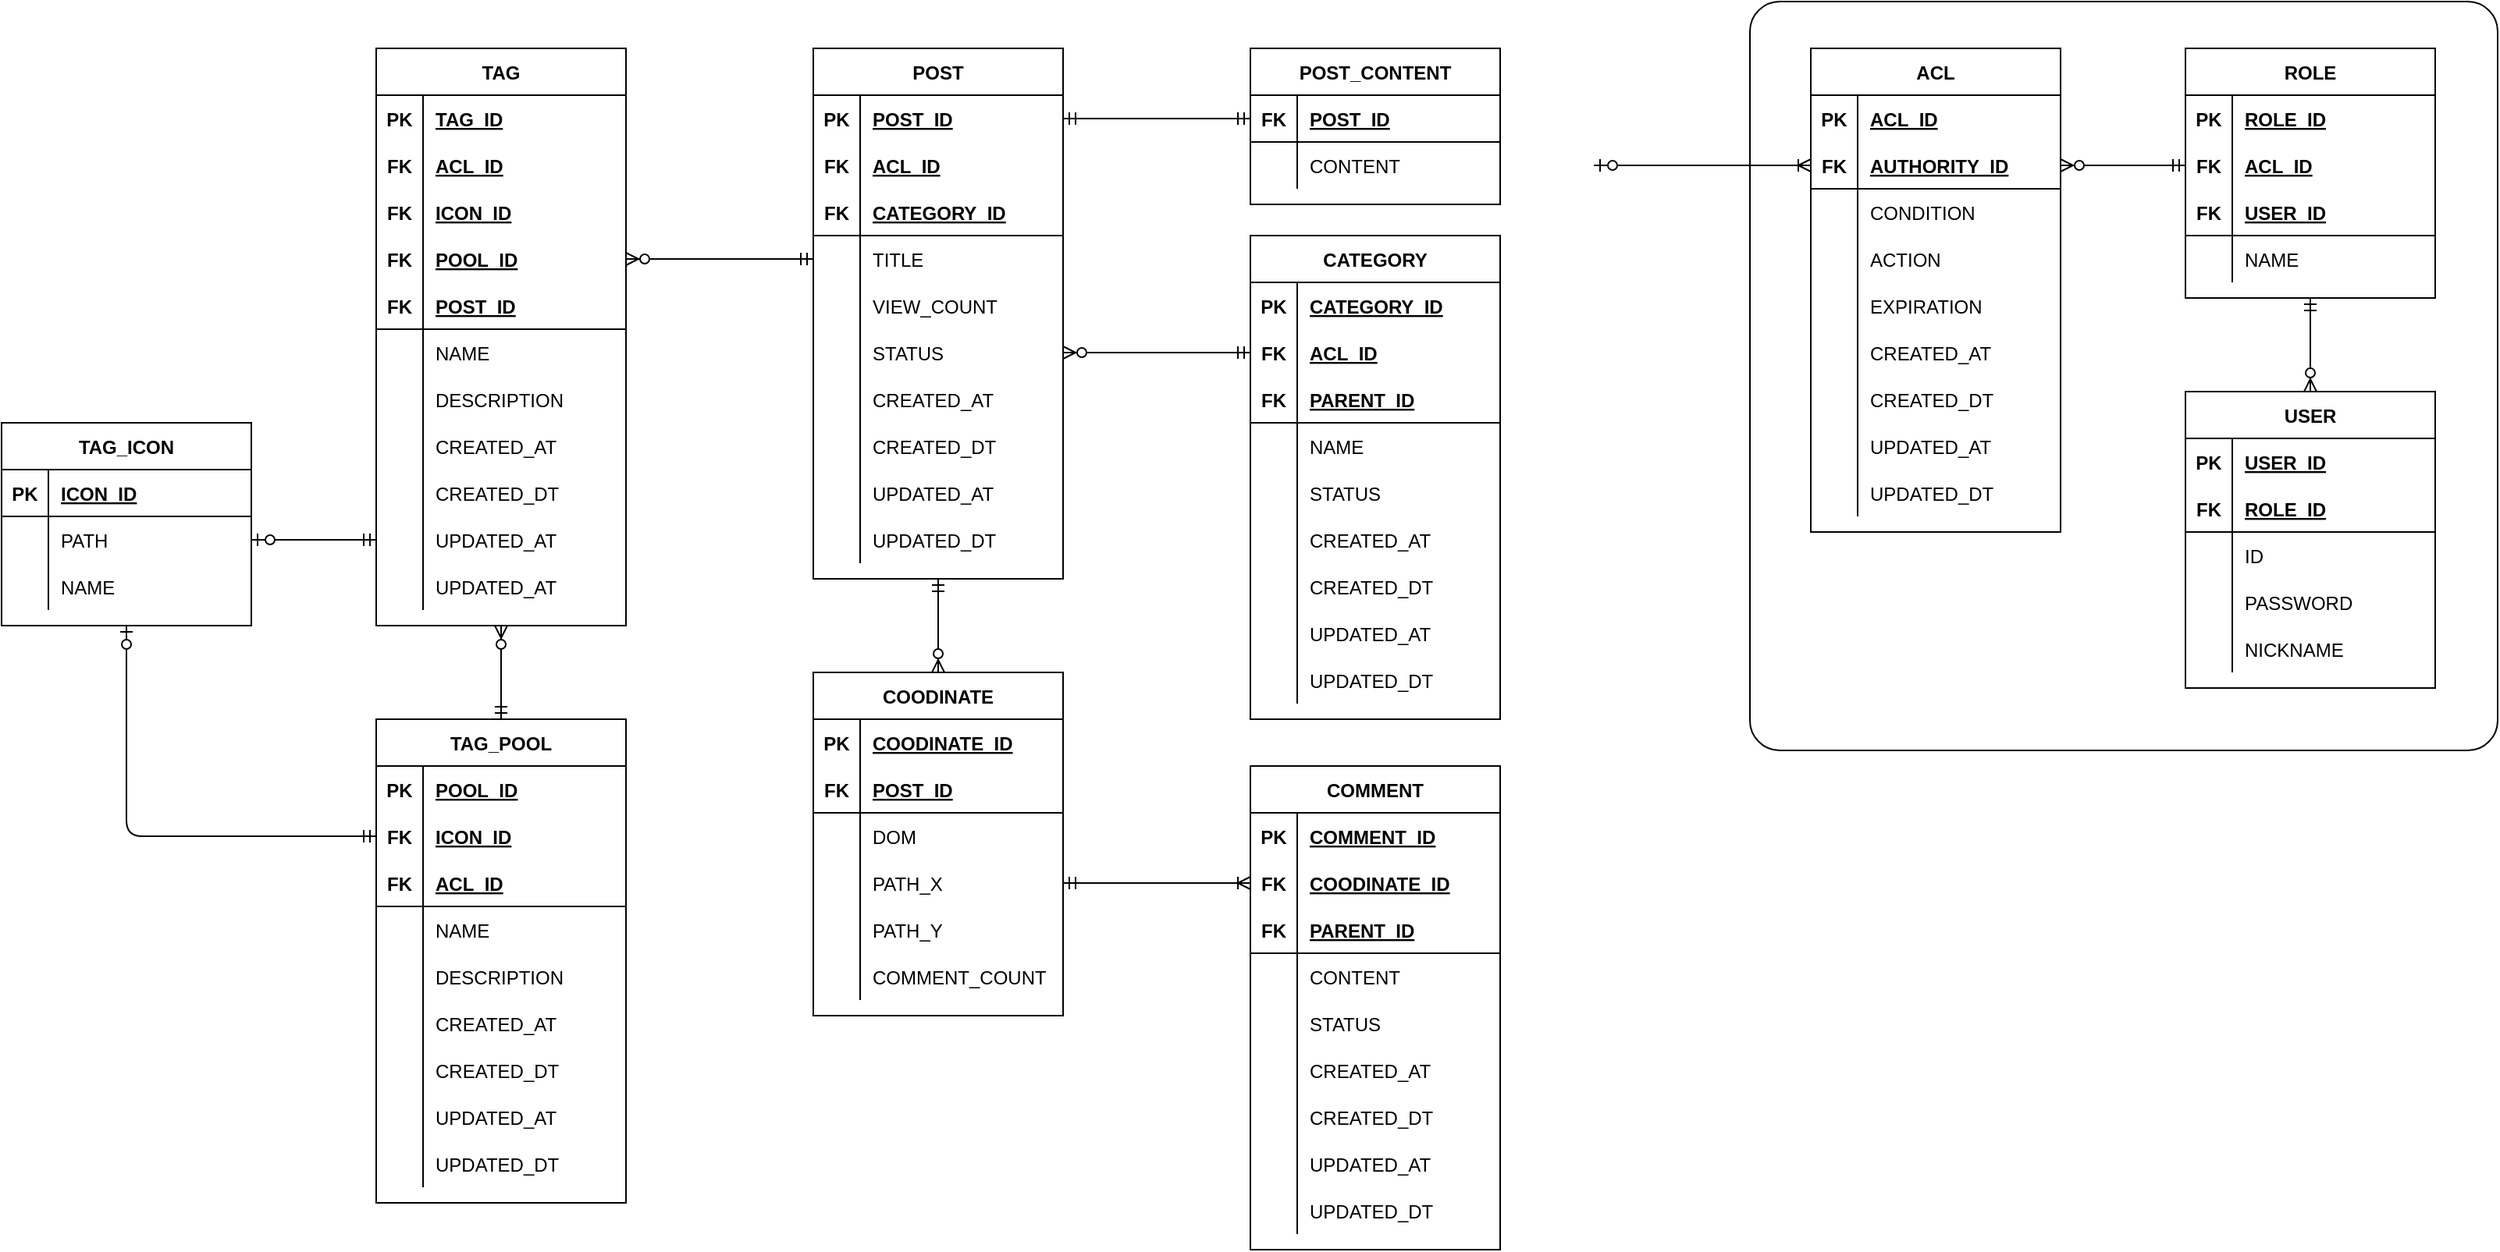 <mxfile version="13.8.3" type="github"><diagram id="ZJH2KXF3Hf0ygEa9HQm_" name="Page-1"><mxGraphModel dx="1925" dy="2428" grid="1" gridSize="10" guides="1" tooltips="1" connect="1" arrows="1" fold="1" page="1" pageScale="1" pageWidth="827" pageHeight="1169" math="0" shadow="0"><root><mxCell id="0"/><mxCell id="1" parent="0"/><mxCell id="SgAjs9JcpNOgj-9wzefd-1" value="" style="rounded=1;whiteSpace=wrap;html=1;arcSize=4;" vertex="1" parent="1"><mxGeometry x="1280" y="340" width="479" height="480" as="geometry"/></mxCell><mxCell id="SgAjs9JcpNOgj-9wzefd-2" value="POST" style="shape=table;startSize=30;container=1;collapsible=1;childLayout=tableLayout;fixedRows=1;rowLines=0;fontStyle=1;align=center;resizeLast=1;" vertex="1" parent="1"><mxGeometry x="680" y="370" width="160" height="340" as="geometry"/></mxCell><mxCell id="SgAjs9JcpNOgj-9wzefd-3" value="" style="shape=partialRectangle;collapsible=0;dropTarget=0;pointerEvents=0;fillColor=none;top=0;left=0;bottom=0;right=0;points=[[0,0.5],[1,0.5]];portConstraint=eastwest;" vertex="1" parent="SgAjs9JcpNOgj-9wzefd-2"><mxGeometry y="30" width="160" height="30" as="geometry"/></mxCell><mxCell id="SgAjs9JcpNOgj-9wzefd-4" value="PK" style="shape=partialRectangle;connectable=0;fillColor=none;top=0;left=0;bottom=0;right=0;fontStyle=1;overflow=hidden;" vertex="1" parent="SgAjs9JcpNOgj-9wzefd-3"><mxGeometry width="30" height="30" as="geometry"/></mxCell><mxCell id="SgAjs9JcpNOgj-9wzefd-5" value="POST_ID" style="shape=partialRectangle;connectable=0;fillColor=none;top=0;left=0;bottom=0;right=0;align=left;spacingLeft=6;fontStyle=5;overflow=hidden;" vertex="1" parent="SgAjs9JcpNOgj-9wzefd-3"><mxGeometry x="30" width="130" height="30" as="geometry"/></mxCell><mxCell id="SgAjs9JcpNOgj-9wzefd-6" value="" style="shape=partialRectangle;collapsible=0;dropTarget=0;pointerEvents=0;fillColor=none;top=0;left=0;bottom=0;right=0;points=[[0,0.5],[1,0.5]];portConstraint=eastwest;" vertex="1" parent="SgAjs9JcpNOgj-9wzefd-2"><mxGeometry y="60" width="160" height="30" as="geometry"/></mxCell><mxCell id="SgAjs9JcpNOgj-9wzefd-7" value="FK" style="shape=partialRectangle;connectable=0;fillColor=none;top=0;left=0;bottom=0;right=0;editable=1;overflow=hidden;fontStyle=1" vertex="1" parent="SgAjs9JcpNOgj-9wzefd-6"><mxGeometry width="30" height="30" as="geometry"/></mxCell><mxCell id="SgAjs9JcpNOgj-9wzefd-8" value="ACL_ID" style="shape=partialRectangle;connectable=0;fillColor=none;top=0;left=0;bottom=0;right=0;align=left;spacingLeft=6;overflow=hidden;fontStyle=5" vertex="1" parent="SgAjs9JcpNOgj-9wzefd-6"><mxGeometry x="30" width="130" height="30" as="geometry"/></mxCell><mxCell id="SgAjs9JcpNOgj-9wzefd-9" value="" style="shape=partialRectangle;collapsible=0;dropTarget=0;pointerEvents=0;fillColor=none;top=0;left=0;bottom=1;right=0;points=[[0,0.5],[1,0.5]];portConstraint=eastwest;" vertex="1" parent="SgAjs9JcpNOgj-9wzefd-2"><mxGeometry y="90" width="160" height="30" as="geometry"/></mxCell><mxCell id="SgAjs9JcpNOgj-9wzefd-10" value="FK" style="shape=partialRectangle;connectable=0;fillColor=none;top=0;left=0;bottom=0;right=0;fontStyle=1;overflow=hidden;" vertex="1" parent="SgAjs9JcpNOgj-9wzefd-9"><mxGeometry width="30" height="30" as="geometry"/></mxCell><mxCell id="SgAjs9JcpNOgj-9wzefd-11" value="CATEGORY_ID" style="shape=partialRectangle;connectable=0;fillColor=none;top=0;left=0;bottom=0;right=0;align=left;spacingLeft=6;fontStyle=5;overflow=hidden;" vertex="1" parent="SgAjs9JcpNOgj-9wzefd-9"><mxGeometry x="30" width="130" height="30" as="geometry"/></mxCell><mxCell id="SgAjs9JcpNOgj-9wzefd-12" value="" style="shape=partialRectangle;collapsible=0;dropTarget=0;pointerEvents=0;fillColor=none;top=0;left=0;bottom=0;right=0;points=[[0,0.5],[1,0.5]];portConstraint=eastwest;" vertex="1" parent="SgAjs9JcpNOgj-9wzefd-2"><mxGeometry y="120" width="160" height="30" as="geometry"/></mxCell><mxCell id="SgAjs9JcpNOgj-9wzefd-13" value="" style="shape=partialRectangle;connectable=0;fillColor=none;top=0;left=0;bottom=0;right=0;editable=1;overflow=hidden;" vertex="1" parent="SgAjs9JcpNOgj-9wzefd-12"><mxGeometry width="30" height="30" as="geometry"/></mxCell><mxCell id="SgAjs9JcpNOgj-9wzefd-14" value="TITLE" style="shape=partialRectangle;connectable=0;fillColor=none;top=0;left=0;bottom=0;right=0;align=left;spacingLeft=6;overflow=hidden;" vertex="1" parent="SgAjs9JcpNOgj-9wzefd-12"><mxGeometry x="30" width="130" height="30" as="geometry"/></mxCell><mxCell id="SgAjs9JcpNOgj-9wzefd-15" value="" style="shape=partialRectangle;collapsible=0;dropTarget=0;pointerEvents=0;fillColor=none;top=0;left=0;bottom=0;right=0;points=[[0,0.5],[1,0.5]];portConstraint=eastwest;" vertex="1" parent="SgAjs9JcpNOgj-9wzefd-2"><mxGeometry y="150" width="160" height="30" as="geometry"/></mxCell><mxCell id="SgAjs9JcpNOgj-9wzefd-16" value="" style="shape=partialRectangle;connectable=0;fillColor=none;top=0;left=0;bottom=0;right=0;editable=1;overflow=hidden;" vertex="1" parent="SgAjs9JcpNOgj-9wzefd-15"><mxGeometry width="30" height="30" as="geometry"/></mxCell><mxCell id="SgAjs9JcpNOgj-9wzefd-17" value="VIEW_COUNT" style="shape=partialRectangle;connectable=0;fillColor=none;top=0;left=0;bottom=0;right=0;align=left;spacingLeft=6;overflow=hidden;" vertex="1" parent="SgAjs9JcpNOgj-9wzefd-15"><mxGeometry x="30" width="130" height="30" as="geometry"/></mxCell><mxCell id="SgAjs9JcpNOgj-9wzefd-18" value="" style="shape=partialRectangle;collapsible=0;dropTarget=0;pointerEvents=0;fillColor=none;top=0;left=0;bottom=0;right=0;points=[[0,0.5],[1,0.5]];portConstraint=eastwest;" vertex="1" parent="SgAjs9JcpNOgj-9wzefd-2"><mxGeometry y="180" width="160" height="30" as="geometry"/></mxCell><mxCell id="SgAjs9JcpNOgj-9wzefd-19" value="" style="shape=partialRectangle;connectable=0;fillColor=none;top=0;left=0;bottom=0;right=0;editable=1;overflow=hidden;" vertex="1" parent="SgAjs9JcpNOgj-9wzefd-18"><mxGeometry width="30" height="30" as="geometry"/></mxCell><mxCell id="SgAjs9JcpNOgj-9wzefd-20" value="STATUS" style="shape=partialRectangle;connectable=0;fillColor=none;top=0;left=0;bottom=0;right=0;align=left;spacingLeft=6;overflow=hidden;" vertex="1" parent="SgAjs9JcpNOgj-9wzefd-18"><mxGeometry x="30" width="130" height="30" as="geometry"/></mxCell><mxCell id="SgAjs9JcpNOgj-9wzefd-21" value="" style="shape=partialRectangle;collapsible=0;dropTarget=0;pointerEvents=0;fillColor=none;top=0;left=0;bottom=0;right=0;points=[[0,0.5],[1,0.5]];portConstraint=eastwest;" vertex="1" parent="SgAjs9JcpNOgj-9wzefd-2"><mxGeometry y="210" width="160" height="30" as="geometry"/></mxCell><mxCell id="SgAjs9JcpNOgj-9wzefd-22" value="" style="shape=partialRectangle;connectable=0;fillColor=none;top=0;left=0;bottom=0;right=0;editable=1;overflow=hidden;" vertex="1" parent="SgAjs9JcpNOgj-9wzefd-21"><mxGeometry width="30" height="30" as="geometry"/></mxCell><mxCell id="SgAjs9JcpNOgj-9wzefd-23" value="CREATED_AT" style="shape=partialRectangle;connectable=0;fillColor=none;top=0;left=0;bottom=0;right=0;align=left;spacingLeft=6;overflow=hidden;" vertex="1" parent="SgAjs9JcpNOgj-9wzefd-21"><mxGeometry x="30" width="130" height="30" as="geometry"/></mxCell><mxCell id="SgAjs9JcpNOgj-9wzefd-24" value="" style="shape=partialRectangle;collapsible=0;dropTarget=0;pointerEvents=0;fillColor=none;top=0;left=0;bottom=0;right=0;points=[[0,0.5],[1,0.5]];portConstraint=eastwest;" vertex="1" parent="SgAjs9JcpNOgj-9wzefd-2"><mxGeometry y="240" width="160" height="30" as="geometry"/></mxCell><mxCell id="SgAjs9JcpNOgj-9wzefd-25" value="" style="shape=partialRectangle;connectable=0;fillColor=none;top=0;left=0;bottom=0;right=0;editable=1;overflow=hidden;" vertex="1" parent="SgAjs9JcpNOgj-9wzefd-24"><mxGeometry width="30" height="30" as="geometry"/></mxCell><mxCell id="SgAjs9JcpNOgj-9wzefd-26" value="CREATED_DT" style="shape=partialRectangle;connectable=0;fillColor=none;top=0;left=0;bottom=0;right=0;align=left;spacingLeft=6;overflow=hidden;" vertex="1" parent="SgAjs9JcpNOgj-9wzefd-24"><mxGeometry x="30" width="130" height="30" as="geometry"/></mxCell><mxCell id="SgAjs9JcpNOgj-9wzefd-27" value="" style="shape=partialRectangle;collapsible=0;dropTarget=0;pointerEvents=0;fillColor=none;top=0;left=0;bottom=0;right=0;points=[[0,0.5],[1,0.5]];portConstraint=eastwest;" vertex="1" parent="SgAjs9JcpNOgj-9wzefd-2"><mxGeometry y="270" width="160" height="30" as="geometry"/></mxCell><mxCell id="SgAjs9JcpNOgj-9wzefd-28" value="" style="shape=partialRectangle;connectable=0;fillColor=none;top=0;left=0;bottom=0;right=0;editable=1;overflow=hidden;" vertex="1" parent="SgAjs9JcpNOgj-9wzefd-27"><mxGeometry width="30" height="30" as="geometry"/></mxCell><mxCell id="SgAjs9JcpNOgj-9wzefd-29" value="UPDATED_AT" style="shape=partialRectangle;connectable=0;fillColor=none;top=0;left=0;bottom=0;right=0;align=left;spacingLeft=6;overflow=hidden;" vertex="1" parent="SgAjs9JcpNOgj-9wzefd-27"><mxGeometry x="30" width="130" height="30" as="geometry"/></mxCell><mxCell id="SgAjs9JcpNOgj-9wzefd-30" value="" style="shape=partialRectangle;collapsible=0;dropTarget=0;pointerEvents=0;fillColor=none;top=0;left=0;bottom=0;right=0;points=[[0,0.5],[1,0.5]];portConstraint=eastwest;" vertex="1" parent="SgAjs9JcpNOgj-9wzefd-2"><mxGeometry y="300" width="160" height="30" as="geometry"/></mxCell><mxCell id="SgAjs9JcpNOgj-9wzefd-31" value="" style="shape=partialRectangle;connectable=0;fillColor=none;top=0;left=0;bottom=0;right=0;editable=1;overflow=hidden;" vertex="1" parent="SgAjs9JcpNOgj-9wzefd-30"><mxGeometry width="30" height="30" as="geometry"/></mxCell><mxCell id="SgAjs9JcpNOgj-9wzefd-32" value="UPDATED_DT" style="shape=partialRectangle;connectable=0;fillColor=none;top=0;left=0;bottom=0;right=0;align=left;spacingLeft=6;overflow=hidden;" vertex="1" parent="SgAjs9JcpNOgj-9wzefd-30"><mxGeometry x="30" width="130" height="30" as="geometry"/></mxCell><mxCell id="SgAjs9JcpNOgj-9wzefd-33" value="" style="fontSize=12;html=1;endArrow=ERmandOne;startArrow=ERmandOne;entryX=0;entryY=0.5;entryDx=0;entryDy=0;exitX=1;exitY=0.5;exitDx=0;exitDy=0;" edge="1" parent="1" source="SgAjs9JcpNOgj-9wzefd-3" target="SgAjs9JcpNOgj-9wzefd-101"><mxGeometry width="100" height="100" relative="1" as="geometry"><mxPoint x="900" y="460" as="sourcePoint"/><mxPoint x="720" y="320" as="targetPoint"/></mxGeometry></mxCell><mxCell id="SgAjs9JcpNOgj-9wzefd-34" value="" style="fontSize=12;html=1;endArrow=ERzeroToMany;startArrow=ERmandOne;entryX=1;entryY=0.5;entryDx=0;entryDy=0;exitX=0;exitY=0.5;exitDx=0;exitDy=0;" edge="1" parent="1" source="SgAjs9JcpNOgj-9wzefd-111" target="SgAjs9JcpNOgj-9wzefd-18"><mxGeometry width="100" height="100" relative="1" as="geometry"><mxPoint x="600" y="570" as="sourcePoint"/><mxPoint x="700" y="470" as="targetPoint"/></mxGeometry></mxCell><mxCell id="SgAjs9JcpNOgj-9wzefd-35" value="" style="fontSize=12;html=1;endArrow=ERzeroToMany;startArrow=ERmandOne;entryX=1;entryY=0.5;entryDx=0;entryDy=0;exitX=0;exitY=0.5;exitDx=0;exitDy=0;" edge="1" parent="1" source="SgAjs9JcpNOgj-9wzefd-12" target="SgAjs9JcpNOgj-9wzefd-46"><mxGeometry width="100" height="100" relative="1" as="geometry"><mxPoint x="600" y="590" as="sourcePoint"/><mxPoint x="700" y="490" as="targetPoint"/></mxGeometry></mxCell><mxCell id="SgAjs9JcpNOgj-9wzefd-36" value="TAG" style="shape=table;startSize=30;container=1;collapsible=1;childLayout=tableLayout;fixedRows=1;rowLines=0;fontStyle=1;align=center;resizeLast=1;" vertex="1" parent="1"><mxGeometry x="400" y="370" width="160" height="370" as="geometry"/></mxCell><mxCell id="SgAjs9JcpNOgj-9wzefd-37" value="" style="shape=partialRectangle;collapsible=0;dropTarget=0;pointerEvents=0;fillColor=none;top=0;left=0;bottom=0;right=0;points=[[0,0.5],[1,0.5]];portConstraint=eastwest;fontStyle=4" vertex="1" parent="SgAjs9JcpNOgj-9wzefd-36"><mxGeometry y="30" width="160" height="30" as="geometry"/></mxCell><mxCell id="SgAjs9JcpNOgj-9wzefd-38" value="PK" style="shape=partialRectangle;connectable=0;fillColor=none;top=0;left=0;bottom=0;right=0;fontStyle=1;overflow=hidden;" vertex="1" parent="SgAjs9JcpNOgj-9wzefd-37"><mxGeometry width="30" height="30" as="geometry"/></mxCell><mxCell id="SgAjs9JcpNOgj-9wzefd-39" value="TAG_ID" style="shape=partialRectangle;connectable=0;fillColor=none;top=0;left=0;bottom=0;right=0;align=left;spacingLeft=6;fontStyle=5;overflow=hidden;" vertex="1" parent="SgAjs9JcpNOgj-9wzefd-37"><mxGeometry x="30" width="130" height="30" as="geometry"/></mxCell><mxCell id="SgAjs9JcpNOgj-9wzefd-40" value="" style="shape=partialRectangle;collapsible=0;dropTarget=0;pointerEvents=0;fillColor=none;top=0;left=0;bottom=0;right=0;points=[[0,0.5],[1,0.5]];portConstraint=eastwest;" vertex="1" parent="SgAjs9JcpNOgj-9wzefd-36"><mxGeometry y="60" width="160" height="30" as="geometry"/></mxCell><mxCell id="SgAjs9JcpNOgj-9wzefd-41" value="FK" style="shape=partialRectangle;connectable=0;fillColor=none;top=0;left=0;bottom=0;right=0;editable=1;overflow=hidden;fontStyle=1" vertex="1" parent="SgAjs9JcpNOgj-9wzefd-40"><mxGeometry width="30" height="30" as="geometry"/></mxCell><mxCell id="SgAjs9JcpNOgj-9wzefd-42" value="ACL_ID" style="shape=partialRectangle;connectable=0;fillColor=none;top=0;left=0;bottom=0;right=0;align=left;spacingLeft=6;overflow=hidden;fontStyle=5" vertex="1" parent="SgAjs9JcpNOgj-9wzefd-40"><mxGeometry x="30" width="130" height="30" as="geometry"/></mxCell><mxCell id="SgAjs9JcpNOgj-9wzefd-43" value="" style="shape=partialRectangle;collapsible=0;dropTarget=0;pointerEvents=0;fillColor=none;top=0;left=0;bottom=0;right=0;points=[[0,0.5],[1,0.5]];portConstraint=eastwest;" vertex="1" parent="SgAjs9JcpNOgj-9wzefd-36"><mxGeometry y="90" width="160" height="30" as="geometry"/></mxCell><mxCell id="SgAjs9JcpNOgj-9wzefd-44" value="FK" style="shape=partialRectangle;connectable=0;fillColor=none;top=0;left=0;bottom=0;right=0;editable=1;overflow=hidden;fontStyle=1" vertex="1" parent="SgAjs9JcpNOgj-9wzefd-43"><mxGeometry width="30" height="30" as="geometry"/></mxCell><mxCell id="SgAjs9JcpNOgj-9wzefd-45" value="ICON_ID" style="shape=partialRectangle;connectable=0;fillColor=none;top=0;left=0;bottom=0;right=0;align=left;spacingLeft=6;overflow=hidden;fontStyle=5" vertex="1" parent="SgAjs9JcpNOgj-9wzefd-43"><mxGeometry x="30" width="130" height="30" as="geometry"/></mxCell><mxCell id="SgAjs9JcpNOgj-9wzefd-46" value="" style="shape=partialRectangle;collapsible=0;dropTarget=0;pointerEvents=0;fillColor=none;top=0;left=0;bottom=0;right=0;points=[[0,0.5],[1,0.5]];portConstraint=eastwest;" vertex="1" parent="SgAjs9JcpNOgj-9wzefd-36"><mxGeometry y="120" width="160" height="30" as="geometry"/></mxCell><mxCell id="SgAjs9JcpNOgj-9wzefd-47" value="FK" style="shape=partialRectangle;connectable=0;fillColor=none;top=0;left=0;bottom=0;right=0;fontStyle=1;overflow=hidden;" vertex="1" parent="SgAjs9JcpNOgj-9wzefd-46"><mxGeometry width="30" height="30" as="geometry"/></mxCell><mxCell id="SgAjs9JcpNOgj-9wzefd-48" value="POOL_ID" style="shape=partialRectangle;connectable=0;fillColor=none;top=0;left=0;bottom=0;right=0;align=left;spacingLeft=6;fontStyle=5;overflow=hidden;" vertex="1" parent="SgAjs9JcpNOgj-9wzefd-46"><mxGeometry x="30" width="130" height="30" as="geometry"/></mxCell><mxCell id="SgAjs9JcpNOgj-9wzefd-49" value="" style="shape=partialRectangle;collapsible=0;dropTarget=0;pointerEvents=0;fillColor=none;top=0;left=0;bottom=1;right=0;points=[[0,0.5],[1,0.5]];portConstraint=eastwest;" vertex="1" parent="SgAjs9JcpNOgj-9wzefd-36"><mxGeometry y="150" width="160" height="30" as="geometry"/></mxCell><mxCell id="SgAjs9JcpNOgj-9wzefd-50" value="FK" style="shape=partialRectangle;connectable=0;fillColor=none;top=0;left=0;bottom=0;right=0;fontStyle=1;overflow=hidden;" vertex="1" parent="SgAjs9JcpNOgj-9wzefd-49"><mxGeometry width="30" height="30" as="geometry"/></mxCell><mxCell id="SgAjs9JcpNOgj-9wzefd-51" value="POST_ID" style="shape=partialRectangle;connectable=0;fillColor=none;top=0;left=0;bottom=0;right=0;align=left;spacingLeft=6;fontStyle=5;overflow=hidden;" vertex="1" parent="SgAjs9JcpNOgj-9wzefd-49"><mxGeometry x="30" width="130" height="30" as="geometry"/></mxCell><mxCell id="SgAjs9JcpNOgj-9wzefd-52" value="" style="shape=partialRectangle;collapsible=0;dropTarget=0;pointerEvents=0;fillColor=none;top=0;left=0;bottom=0;right=0;points=[[0,0.5],[1,0.5]];portConstraint=eastwest;" vertex="1" parent="SgAjs9JcpNOgj-9wzefd-36"><mxGeometry y="180" width="160" height="30" as="geometry"/></mxCell><mxCell id="SgAjs9JcpNOgj-9wzefd-53" value="" style="shape=partialRectangle;connectable=0;fillColor=none;top=0;left=0;bottom=0;right=0;editable=1;overflow=hidden;" vertex="1" parent="SgAjs9JcpNOgj-9wzefd-52"><mxGeometry width="30" height="30" as="geometry"/></mxCell><mxCell id="SgAjs9JcpNOgj-9wzefd-54" value="NAME" style="shape=partialRectangle;connectable=0;fillColor=none;top=0;left=0;bottom=0;right=0;align=left;spacingLeft=6;overflow=hidden;" vertex="1" parent="SgAjs9JcpNOgj-9wzefd-52"><mxGeometry x="30" width="130" height="30" as="geometry"/></mxCell><mxCell id="SgAjs9JcpNOgj-9wzefd-55" value="" style="shape=partialRectangle;collapsible=0;dropTarget=0;pointerEvents=0;fillColor=none;top=0;left=0;bottom=0;right=0;points=[[0,0.5],[1,0.5]];portConstraint=eastwest;" vertex="1" parent="SgAjs9JcpNOgj-9wzefd-36"><mxGeometry y="210" width="160" height="30" as="geometry"/></mxCell><mxCell id="SgAjs9JcpNOgj-9wzefd-56" value="" style="shape=partialRectangle;connectable=0;fillColor=none;top=0;left=0;bottom=0;right=0;editable=1;overflow=hidden;" vertex="1" parent="SgAjs9JcpNOgj-9wzefd-55"><mxGeometry width="30" height="30" as="geometry"/></mxCell><mxCell id="SgAjs9JcpNOgj-9wzefd-57" value="DESCRIPTION" style="shape=partialRectangle;connectable=0;fillColor=none;top=0;left=0;bottom=0;right=0;align=left;spacingLeft=6;overflow=hidden;" vertex="1" parent="SgAjs9JcpNOgj-9wzefd-55"><mxGeometry x="30" width="130" height="30" as="geometry"/></mxCell><mxCell id="SgAjs9JcpNOgj-9wzefd-58" value="" style="shape=partialRectangle;collapsible=0;dropTarget=0;pointerEvents=0;fillColor=none;top=0;left=0;bottom=0;right=0;points=[[0,0.5],[1,0.5]];portConstraint=eastwest;" vertex="1" parent="SgAjs9JcpNOgj-9wzefd-36"><mxGeometry y="240" width="160" height="30" as="geometry"/></mxCell><mxCell id="SgAjs9JcpNOgj-9wzefd-59" value="" style="shape=partialRectangle;connectable=0;fillColor=none;top=0;left=0;bottom=0;right=0;editable=1;overflow=hidden;" vertex="1" parent="SgAjs9JcpNOgj-9wzefd-58"><mxGeometry width="30" height="30" as="geometry"/></mxCell><mxCell id="SgAjs9JcpNOgj-9wzefd-60" value="CREATED_AT" style="shape=partialRectangle;connectable=0;fillColor=none;top=0;left=0;bottom=0;right=0;align=left;spacingLeft=6;overflow=hidden;" vertex="1" parent="SgAjs9JcpNOgj-9wzefd-58"><mxGeometry x="30" width="130" height="30" as="geometry"/></mxCell><mxCell id="SgAjs9JcpNOgj-9wzefd-61" value="" style="shape=partialRectangle;collapsible=0;dropTarget=0;pointerEvents=0;fillColor=none;top=0;left=0;bottom=0;right=0;points=[[0,0.5],[1,0.5]];portConstraint=eastwest;" vertex="1" parent="SgAjs9JcpNOgj-9wzefd-36"><mxGeometry y="270" width="160" height="30" as="geometry"/></mxCell><mxCell id="SgAjs9JcpNOgj-9wzefd-62" value="" style="shape=partialRectangle;connectable=0;fillColor=none;top=0;left=0;bottom=0;right=0;editable=1;overflow=hidden;" vertex="1" parent="SgAjs9JcpNOgj-9wzefd-61"><mxGeometry width="30" height="30" as="geometry"/></mxCell><mxCell id="SgAjs9JcpNOgj-9wzefd-63" value="CREATED_DT" style="shape=partialRectangle;connectable=0;fillColor=none;top=0;left=0;bottom=0;right=0;align=left;spacingLeft=6;overflow=hidden;" vertex="1" parent="SgAjs9JcpNOgj-9wzefd-61"><mxGeometry x="30" width="130" height="30" as="geometry"/></mxCell><mxCell id="SgAjs9JcpNOgj-9wzefd-64" value="" style="shape=partialRectangle;collapsible=0;dropTarget=0;pointerEvents=0;fillColor=none;top=0;left=0;bottom=0;right=0;points=[[0,0.5],[1,0.5]];portConstraint=eastwest;" vertex="1" parent="SgAjs9JcpNOgj-9wzefd-36"><mxGeometry y="300" width="160" height="30" as="geometry"/></mxCell><mxCell id="SgAjs9JcpNOgj-9wzefd-65" value="" style="shape=partialRectangle;connectable=0;fillColor=none;top=0;left=0;bottom=0;right=0;editable=1;overflow=hidden;" vertex="1" parent="SgAjs9JcpNOgj-9wzefd-64"><mxGeometry width="30" height="30" as="geometry"/></mxCell><mxCell id="SgAjs9JcpNOgj-9wzefd-66" value="UPDATED_AT" style="shape=partialRectangle;connectable=0;fillColor=none;top=0;left=0;bottom=0;right=0;align=left;spacingLeft=6;overflow=hidden;" vertex="1" parent="SgAjs9JcpNOgj-9wzefd-64"><mxGeometry x="30" width="130" height="30" as="geometry"/></mxCell><mxCell id="SgAjs9JcpNOgj-9wzefd-67" value="" style="shape=partialRectangle;collapsible=0;dropTarget=0;pointerEvents=0;fillColor=none;top=0;left=0;bottom=0;right=0;points=[[0,0.5],[1,0.5]];portConstraint=eastwest;" vertex="1" parent="SgAjs9JcpNOgj-9wzefd-36"><mxGeometry y="330" width="160" height="30" as="geometry"/></mxCell><mxCell id="SgAjs9JcpNOgj-9wzefd-68" value="" style="shape=partialRectangle;connectable=0;fillColor=none;top=0;left=0;bottom=0;right=0;editable=1;overflow=hidden;" vertex="1" parent="SgAjs9JcpNOgj-9wzefd-67"><mxGeometry width="30" height="30" as="geometry"/></mxCell><mxCell id="SgAjs9JcpNOgj-9wzefd-69" value="UPDATED_AT" style="shape=partialRectangle;connectable=0;fillColor=none;top=0;left=0;bottom=0;right=0;align=left;spacingLeft=6;overflow=hidden;" vertex="1" parent="SgAjs9JcpNOgj-9wzefd-67"><mxGeometry x="30" width="130" height="30" as="geometry"/></mxCell><mxCell id="SgAjs9JcpNOgj-9wzefd-70" value="" style="fontSize=12;html=1;endArrow=ERzeroToMany;startArrow=ERmandOne;exitX=0.5;exitY=0;exitDx=0;exitDy=0;entryX=0.5;entryY=1;entryDx=0;entryDy=0;" edge="1" parent="1" source="SgAjs9JcpNOgj-9wzefd-71" target="SgAjs9JcpNOgj-9wzefd-36"><mxGeometry width="100" height="100" relative="1" as="geometry"><mxPoint x="600" y="770" as="sourcePoint"/><mxPoint x="700" y="670" as="targetPoint"/></mxGeometry></mxCell><mxCell id="SgAjs9JcpNOgj-9wzefd-71" value="TAG_POOL" style="shape=table;startSize=30;container=1;collapsible=1;childLayout=tableLayout;fixedRows=1;rowLines=0;fontStyle=1;align=center;resizeLast=1;" vertex="1" parent="1"><mxGeometry x="400" y="800" width="160" height="310" as="geometry"/></mxCell><mxCell id="SgAjs9JcpNOgj-9wzefd-72" value="" style="shape=partialRectangle;collapsible=0;dropTarget=0;pointerEvents=0;fillColor=none;top=0;left=0;bottom=0;right=0;points=[[0,0.5],[1,0.5]];portConstraint=eastwest;" vertex="1" parent="SgAjs9JcpNOgj-9wzefd-71"><mxGeometry y="30" width="160" height="30" as="geometry"/></mxCell><mxCell id="SgAjs9JcpNOgj-9wzefd-73" value="PK" style="shape=partialRectangle;connectable=0;fillColor=none;top=0;left=0;bottom=0;right=0;fontStyle=1;overflow=hidden;" vertex="1" parent="SgAjs9JcpNOgj-9wzefd-72"><mxGeometry width="30" height="30" as="geometry"/></mxCell><mxCell id="SgAjs9JcpNOgj-9wzefd-74" value="POOL_ID" style="shape=partialRectangle;connectable=0;fillColor=none;top=0;left=0;bottom=0;right=0;align=left;spacingLeft=6;fontStyle=5;overflow=hidden;" vertex="1" parent="SgAjs9JcpNOgj-9wzefd-72"><mxGeometry x="30" width="130" height="30" as="geometry"/></mxCell><mxCell id="SgAjs9JcpNOgj-9wzefd-75" value="" style="shape=partialRectangle;collapsible=0;dropTarget=0;pointerEvents=0;fillColor=none;top=0;left=0;bottom=0;right=0;points=[[0,0.5],[1,0.5]];portConstraint=eastwest;" vertex="1" parent="SgAjs9JcpNOgj-9wzefd-71"><mxGeometry y="60" width="160" height="30" as="geometry"/></mxCell><mxCell id="SgAjs9JcpNOgj-9wzefd-76" value="FK" style="shape=partialRectangle;connectable=0;fillColor=none;top=0;left=0;bottom=0;right=0;fontStyle=1;overflow=hidden;" vertex="1" parent="SgAjs9JcpNOgj-9wzefd-75"><mxGeometry width="30" height="30" as="geometry"/></mxCell><mxCell id="SgAjs9JcpNOgj-9wzefd-77" value="ICON_ID" style="shape=partialRectangle;connectable=0;fillColor=none;top=0;left=0;bottom=0;right=0;align=left;spacingLeft=6;fontStyle=5;overflow=hidden;" vertex="1" parent="SgAjs9JcpNOgj-9wzefd-75"><mxGeometry x="30" width="130" height="30" as="geometry"/></mxCell><mxCell id="SgAjs9JcpNOgj-9wzefd-78" value="" style="shape=partialRectangle;collapsible=0;dropTarget=0;pointerEvents=0;fillColor=none;top=0;left=0;bottom=1;right=0;points=[[0,0.5],[1,0.5]];portConstraint=eastwest;" vertex="1" parent="SgAjs9JcpNOgj-9wzefd-71"><mxGeometry y="90" width="160" height="30" as="geometry"/></mxCell><mxCell id="SgAjs9JcpNOgj-9wzefd-79" value="FK" style="shape=partialRectangle;connectable=0;fillColor=none;top=0;left=0;bottom=0;right=0;fontStyle=1;overflow=hidden;" vertex="1" parent="SgAjs9JcpNOgj-9wzefd-78"><mxGeometry width="30" height="30" as="geometry"/></mxCell><mxCell id="SgAjs9JcpNOgj-9wzefd-80" value="ACL_ID" style="shape=partialRectangle;connectable=0;fillColor=none;top=0;left=0;bottom=0;right=0;align=left;spacingLeft=6;fontStyle=5;overflow=hidden;" vertex="1" parent="SgAjs9JcpNOgj-9wzefd-78"><mxGeometry x="30" width="130" height="30" as="geometry"/></mxCell><mxCell id="SgAjs9JcpNOgj-9wzefd-81" value="" style="shape=partialRectangle;collapsible=0;dropTarget=0;pointerEvents=0;fillColor=none;top=0;left=0;bottom=0;right=0;points=[[0,0.5],[1,0.5]];portConstraint=eastwest;" vertex="1" parent="SgAjs9JcpNOgj-9wzefd-71"><mxGeometry y="120" width="160" height="30" as="geometry"/></mxCell><mxCell id="SgAjs9JcpNOgj-9wzefd-82" value="" style="shape=partialRectangle;connectable=0;fillColor=none;top=0;left=0;bottom=0;right=0;editable=1;overflow=hidden;" vertex="1" parent="SgAjs9JcpNOgj-9wzefd-81"><mxGeometry width="30" height="30" as="geometry"/></mxCell><mxCell id="SgAjs9JcpNOgj-9wzefd-83" value="NAME" style="shape=partialRectangle;connectable=0;fillColor=none;top=0;left=0;bottom=0;right=0;align=left;spacingLeft=6;overflow=hidden;" vertex="1" parent="SgAjs9JcpNOgj-9wzefd-81"><mxGeometry x="30" width="130" height="30" as="geometry"/></mxCell><mxCell id="SgAjs9JcpNOgj-9wzefd-84" value="" style="shape=partialRectangle;collapsible=0;dropTarget=0;pointerEvents=0;fillColor=none;top=0;left=0;bottom=0;right=0;points=[[0,0.5],[1,0.5]];portConstraint=eastwest;" vertex="1" parent="SgAjs9JcpNOgj-9wzefd-71"><mxGeometry y="150" width="160" height="30" as="geometry"/></mxCell><mxCell id="SgAjs9JcpNOgj-9wzefd-85" value="" style="shape=partialRectangle;connectable=0;fillColor=none;top=0;left=0;bottom=0;right=0;editable=1;overflow=hidden;" vertex="1" parent="SgAjs9JcpNOgj-9wzefd-84"><mxGeometry width="30" height="30" as="geometry"/></mxCell><mxCell id="SgAjs9JcpNOgj-9wzefd-86" value="DESCRIPTION" style="shape=partialRectangle;connectable=0;fillColor=none;top=0;left=0;bottom=0;right=0;align=left;spacingLeft=6;overflow=hidden;" vertex="1" parent="SgAjs9JcpNOgj-9wzefd-84"><mxGeometry x="30" width="130" height="30" as="geometry"/></mxCell><mxCell id="SgAjs9JcpNOgj-9wzefd-87" value="" style="shape=partialRectangle;collapsible=0;dropTarget=0;pointerEvents=0;fillColor=none;top=0;left=0;bottom=0;right=0;points=[[0,0.5],[1,0.5]];portConstraint=eastwest;" vertex="1" parent="SgAjs9JcpNOgj-9wzefd-71"><mxGeometry y="180" width="160" height="30" as="geometry"/></mxCell><mxCell id="SgAjs9JcpNOgj-9wzefd-88" value="" style="shape=partialRectangle;connectable=0;fillColor=none;top=0;left=0;bottom=0;right=0;editable=1;overflow=hidden;" vertex="1" parent="SgAjs9JcpNOgj-9wzefd-87"><mxGeometry width="30" height="30" as="geometry"/></mxCell><mxCell id="SgAjs9JcpNOgj-9wzefd-89" value="CREATED_AT" style="shape=partialRectangle;connectable=0;fillColor=none;top=0;left=0;bottom=0;right=0;align=left;spacingLeft=6;overflow=hidden;" vertex="1" parent="SgAjs9JcpNOgj-9wzefd-87"><mxGeometry x="30" width="130" height="30" as="geometry"/></mxCell><mxCell id="SgAjs9JcpNOgj-9wzefd-90" value="" style="shape=partialRectangle;collapsible=0;dropTarget=0;pointerEvents=0;fillColor=none;top=0;left=0;bottom=0;right=0;points=[[0,0.5],[1,0.5]];portConstraint=eastwest;" vertex="1" parent="SgAjs9JcpNOgj-9wzefd-71"><mxGeometry y="210" width="160" height="30" as="geometry"/></mxCell><mxCell id="SgAjs9JcpNOgj-9wzefd-91" value="" style="shape=partialRectangle;connectable=0;fillColor=none;top=0;left=0;bottom=0;right=0;editable=1;overflow=hidden;" vertex="1" parent="SgAjs9JcpNOgj-9wzefd-90"><mxGeometry width="30" height="30" as="geometry"/></mxCell><mxCell id="SgAjs9JcpNOgj-9wzefd-92" value="CREATED_DT" style="shape=partialRectangle;connectable=0;fillColor=none;top=0;left=0;bottom=0;right=0;align=left;spacingLeft=6;overflow=hidden;" vertex="1" parent="SgAjs9JcpNOgj-9wzefd-90"><mxGeometry x="30" width="130" height="30" as="geometry"/></mxCell><mxCell id="SgAjs9JcpNOgj-9wzefd-93" value="" style="shape=partialRectangle;collapsible=0;dropTarget=0;pointerEvents=0;fillColor=none;top=0;left=0;bottom=0;right=0;points=[[0,0.5],[1,0.5]];portConstraint=eastwest;" vertex="1" parent="SgAjs9JcpNOgj-9wzefd-71"><mxGeometry y="240" width="160" height="30" as="geometry"/></mxCell><mxCell id="SgAjs9JcpNOgj-9wzefd-94" value="" style="shape=partialRectangle;connectable=0;fillColor=none;top=0;left=0;bottom=0;right=0;editable=1;overflow=hidden;" vertex="1" parent="SgAjs9JcpNOgj-9wzefd-93"><mxGeometry width="30" height="30" as="geometry"/></mxCell><mxCell id="SgAjs9JcpNOgj-9wzefd-95" value="UPDATED_AT" style="shape=partialRectangle;connectable=0;fillColor=none;top=0;left=0;bottom=0;right=0;align=left;spacingLeft=6;overflow=hidden;" vertex="1" parent="SgAjs9JcpNOgj-9wzefd-93"><mxGeometry x="30" width="130" height="30" as="geometry"/></mxCell><mxCell id="SgAjs9JcpNOgj-9wzefd-96" value="" style="shape=partialRectangle;collapsible=0;dropTarget=0;pointerEvents=0;fillColor=none;top=0;left=0;bottom=0;right=0;points=[[0,0.5],[1,0.5]];portConstraint=eastwest;" vertex="1" parent="SgAjs9JcpNOgj-9wzefd-71"><mxGeometry y="270" width="160" height="30" as="geometry"/></mxCell><mxCell id="SgAjs9JcpNOgj-9wzefd-97" value="" style="shape=partialRectangle;connectable=0;fillColor=none;top=0;left=0;bottom=0;right=0;editable=1;overflow=hidden;" vertex="1" parent="SgAjs9JcpNOgj-9wzefd-96"><mxGeometry width="30" height="30" as="geometry"/></mxCell><mxCell id="SgAjs9JcpNOgj-9wzefd-98" value="UPDATED_DT" style="shape=partialRectangle;connectable=0;fillColor=none;top=0;left=0;bottom=0;right=0;align=left;spacingLeft=6;overflow=hidden;" vertex="1" parent="SgAjs9JcpNOgj-9wzefd-96"><mxGeometry x="30" width="130" height="30" as="geometry"/></mxCell><mxCell id="SgAjs9JcpNOgj-9wzefd-99" value="" style="fontSize=12;html=1;endArrow=ERzeroToMany;startArrow=ERmandOne;exitX=0.5;exitY=1;exitDx=0;exitDy=0;entryX=0.5;entryY=0;entryDx=0;entryDy=0;" edge="1" parent="1" source="SgAjs9JcpNOgj-9wzefd-2" target="SgAjs9JcpNOgj-9wzefd-135"><mxGeometry width="100" height="100" relative="1" as="geometry"><mxPoint x="600" y="810" as="sourcePoint"/><mxPoint x="760" y="750" as="targetPoint"/></mxGeometry></mxCell><mxCell id="SgAjs9JcpNOgj-9wzefd-100" value="POST_CONTENT" style="shape=table;startSize=30;container=1;collapsible=1;childLayout=tableLayout;fixedRows=1;rowLines=0;fontStyle=1;align=center;resizeLast=1;" vertex="1" parent="1"><mxGeometry x="960" y="370" width="160" height="100" as="geometry"/></mxCell><mxCell id="SgAjs9JcpNOgj-9wzefd-101" value="" style="shape=partialRectangle;collapsible=0;dropTarget=0;pointerEvents=0;fillColor=none;top=0;left=0;bottom=1;right=0;points=[[0,0.5],[1,0.5]];portConstraint=eastwest;" vertex="1" parent="SgAjs9JcpNOgj-9wzefd-100"><mxGeometry y="30" width="160" height="30" as="geometry"/></mxCell><mxCell id="SgAjs9JcpNOgj-9wzefd-102" value="FK" style="shape=partialRectangle;connectable=0;fillColor=none;top=0;left=0;bottom=0;right=0;fontStyle=1;overflow=hidden;" vertex="1" parent="SgAjs9JcpNOgj-9wzefd-101"><mxGeometry width="30" height="30" as="geometry"/></mxCell><mxCell id="SgAjs9JcpNOgj-9wzefd-103" value="POST_ID" style="shape=partialRectangle;connectable=0;fillColor=none;top=0;left=0;bottom=0;right=0;align=left;spacingLeft=6;fontStyle=5;overflow=hidden;" vertex="1" parent="SgAjs9JcpNOgj-9wzefd-101"><mxGeometry x="30" width="130" height="30" as="geometry"/></mxCell><mxCell id="SgAjs9JcpNOgj-9wzefd-104" value="" style="shape=partialRectangle;collapsible=0;dropTarget=0;pointerEvents=0;fillColor=none;top=0;left=0;bottom=0;right=0;points=[[0,0.5],[1,0.5]];portConstraint=eastwest;" vertex="1" parent="SgAjs9JcpNOgj-9wzefd-100"><mxGeometry y="60" width="160" height="30" as="geometry"/></mxCell><mxCell id="SgAjs9JcpNOgj-9wzefd-105" value="" style="shape=partialRectangle;connectable=0;fillColor=none;top=0;left=0;bottom=0;right=0;editable=1;overflow=hidden;" vertex="1" parent="SgAjs9JcpNOgj-9wzefd-104"><mxGeometry width="30" height="30" as="geometry"/></mxCell><mxCell id="SgAjs9JcpNOgj-9wzefd-106" value="CONTENT" style="shape=partialRectangle;connectable=0;fillColor=none;top=0;left=0;bottom=0;right=0;align=left;spacingLeft=6;overflow=hidden;" vertex="1" parent="SgAjs9JcpNOgj-9wzefd-104"><mxGeometry x="30" width="130" height="30" as="geometry"/></mxCell><mxCell id="SgAjs9JcpNOgj-9wzefd-107" value="CATEGORY" style="shape=table;startSize=30;container=1;collapsible=1;childLayout=tableLayout;fixedRows=1;rowLines=0;fontStyle=1;align=center;resizeLast=1;" vertex="1" parent="1"><mxGeometry x="960" y="490" width="160" height="310" as="geometry"/></mxCell><mxCell id="SgAjs9JcpNOgj-9wzefd-108" value="" style="shape=partialRectangle;collapsible=0;dropTarget=0;pointerEvents=0;fillColor=none;top=0;left=0;bottom=0;right=0;points=[[0,0.5],[1,0.5]];portConstraint=eastwest;" vertex="1" parent="SgAjs9JcpNOgj-9wzefd-107"><mxGeometry y="30" width="160" height="30" as="geometry"/></mxCell><mxCell id="SgAjs9JcpNOgj-9wzefd-109" value="PK" style="shape=partialRectangle;connectable=0;fillColor=none;top=0;left=0;bottom=0;right=0;fontStyle=1;overflow=hidden;" vertex="1" parent="SgAjs9JcpNOgj-9wzefd-108"><mxGeometry width="30" height="30" as="geometry"/></mxCell><mxCell id="SgAjs9JcpNOgj-9wzefd-110" value="CATEGORY_ID" style="shape=partialRectangle;connectable=0;fillColor=none;top=0;left=0;bottom=0;right=0;align=left;spacingLeft=6;fontStyle=5;overflow=hidden;" vertex="1" parent="SgAjs9JcpNOgj-9wzefd-108"><mxGeometry x="30" width="130" height="30" as="geometry"/></mxCell><mxCell id="SgAjs9JcpNOgj-9wzefd-111" value="" style="shape=partialRectangle;collapsible=0;dropTarget=0;pointerEvents=0;fillColor=none;top=0;left=0;bottom=0;right=0;points=[[0,0.5],[1,0.5]];portConstraint=eastwest;fontStyle=1" vertex="1" parent="SgAjs9JcpNOgj-9wzefd-107"><mxGeometry y="60" width="160" height="30" as="geometry"/></mxCell><mxCell id="SgAjs9JcpNOgj-9wzefd-112" value="FK" style="shape=partialRectangle;connectable=0;fillColor=none;top=0;left=0;bottom=0;right=0;editable=1;overflow=hidden;fontStyle=1" vertex="1" parent="SgAjs9JcpNOgj-9wzefd-111"><mxGeometry width="30" height="30" as="geometry"/></mxCell><mxCell id="SgAjs9JcpNOgj-9wzefd-113" value="ACL_ID" style="shape=partialRectangle;connectable=0;fillColor=none;top=0;left=0;bottom=0;right=0;align=left;spacingLeft=6;overflow=hidden;fontStyle=5" vertex="1" parent="SgAjs9JcpNOgj-9wzefd-111"><mxGeometry x="30" width="130" height="30" as="geometry"/></mxCell><mxCell id="SgAjs9JcpNOgj-9wzefd-114" value="" style="shape=partialRectangle;collapsible=0;dropTarget=0;pointerEvents=0;fillColor=none;top=0;left=0;bottom=1;right=0;points=[[0,0.5],[1,0.5]];portConstraint=eastwest;" vertex="1" parent="SgAjs9JcpNOgj-9wzefd-107"><mxGeometry y="90" width="160" height="30" as="geometry"/></mxCell><mxCell id="SgAjs9JcpNOgj-9wzefd-115" value="FK" style="shape=partialRectangle;connectable=0;fillColor=none;top=0;left=0;bottom=0;right=0;fontStyle=1;overflow=hidden;" vertex="1" parent="SgAjs9JcpNOgj-9wzefd-114"><mxGeometry width="30" height="30" as="geometry"/></mxCell><mxCell id="SgAjs9JcpNOgj-9wzefd-116" value="PARENT_ID" style="shape=partialRectangle;connectable=0;fillColor=none;top=0;left=0;bottom=0;right=0;align=left;spacingLeft=6;fontStyle=5;overflow=hidden;" vertex="1" parent="SgAjs9JcpNOgj-9wzefd-114"><mxGeometry x="30" width="130" height="30" as="geometry"/></mxCell><mxCell id="SgAjs9JcpNOgj-9wzefd-117" value="" style="shape=partialRectangle;collapsible=0;dropTarget=0;pointerEvents=0;fillColor=none;top=0;left=0;bottom=0;right=0;points=[[0,0.5],[1,0.5]];portConstraint=eastwest;" vertex="1" parent="SgAjs9JcpNOgj-9wzefd-107"><mxGeometry y="120" width="160" height="30" as="geometry"/></mxCell><mxCell id="SgAjs9JcpNOgj-9wzefd-118" value="" style="shape=partialRectangle;connectable=0;fillColor=none;top=0;left=0;bottom=0;right=0;editable=1;overflow=hidden;" vertex="1" parent="SgAjs9JcpNOgj-9wzefd-117"><mxGeometry width="30" height="30" as="geometry"/></mxCell><mxCell id="SgAjs9JcpNOgj-9wzefd-119" value="NAME" style="shape=partialRectangle;connectable=0;fillColor=none;top=0;left=0;bottom=0;right=0;align=left;spacingLeft=6;overflow=hidden;" vertex="1" parent="SgAjs9JcpNOgj-9wzefd-117"><mxGeometry x="30" width="130" height="30" as="geometry"/></mxCell><mxCell id="SgAjs9JcpNOgj-9wzefd-120" value="" style="shape=partialRectangle;collapsible=0;dropTarget=0;pointerEvents=0;fillColor=none;top=0;left=0;bottom=0;right=0;points=[[0,0.5],[1,0.5]];portConstraint=eastwest;" vertex="1" parent="SgAjs9JcpNOgj-9wzefd-107"><mxGeometry y="150" width="160" height="30" as="geometry"/></mxCell><mxCell id="SgAjs9JcpNOgj-9wzefd-121" value="" style="shape=partialRectangle;connectable=0;fillColor=none;top=0;left=0;bottom=0;right=0;editable=1;overflow=hidden;" vertex="1" parent="SgAjs9JcpNOgj-9wzefd-120"><mxGeometry width="30" height="30" as="geometry"/></mxCell><mxCell id="SgAjs9JcpNOgj-9wzefd-122" value="STATUS" style="shape=partialRectangle;connectable=0;fillColor=none;top=0;left=0;bottom=0;right=0;align=left;spacingLeft=6;overflow=hidden;" vertex="1" parent="SgAjs9JcpNOgj-9wzefd-120"><mxGeometry x="30" width="130" height="30" as="geometry"/></mxCell><mxCell id="SgAjs9JcpNOgj-9wzefd-123" value="" style="shape=partialRectangle;collapsible=0;dropTarget=0;pointerEvents=0;fillColor=none;top=0;left=0;bottom=0;right=0;points=[[0,0.5],[1,0.5]];portConstraint=eastwest;" vertex="1" parent="SgAjs9JcpNOgj-9wzefd-107"><mxGeometry y="180" width="160" height="30" as="geometry"/></mxCell><mxCell id="SgAjs9JcpNOgj-9wzefd-124" value="" style="shape=partialRectangle;connectable=0;fillColor=none;top=0;left=0;bottom=0;right=0;editable=1;overflow=hidden;" vertex="1" parent="SgAjs9JcpNOgj-9wzefd-123"><mxGeometry width="30" height="30" as="geometry"/></mxCell><mxCell id="SgAjs9JcpNOgj-9wzefd-125" value="CREATED_AT" style="shape=partialRectangle;connectable=0;fillColor=none;top=0;left=0;bottom=0;right=0;align=left;spacingLeft=6;overflow=hidden;" vertex="1" parent="SgAjs9JcpNOgj-9wzefd-123"><mxGeometry x="30" width="130" height="30" as="geometry"/></mxCell><mxCell id="SgAjs9JcpNOgj-9wzefd-126" value="" style="shape=partialRectangle;collapsible=0;dropTarget=0;pointerEvents=0;fillColor=none;top=0;left=0;bottom=0;right=0;points=[[0,0.5],[1,0.5]];portConstraint=eastwest;" vertex="1" parent="SgAjs9JcpNOgj-9wzefd-107"><mxGeometry y="210" width="160" height="30" as="geometry"/></mxCell><mxCell id="SgAjs9JcpNOgj-9wzefd-127" value="" style="shape=partialRectangle;connectable=0;fillColor=none;top=0;left=0;bottom=0;right=0;editable=1;overflow=hidden;" vertex="1" parent="SgAjs9JcpNOgj-9wzefd-126"><mxGeometry width="30" height="30" as="geometry"/></mxCell><mxCell id="SgAjs9JcpNOgj-9wzefd-128" value="CREATED_DT" style="shape=partialRectangle;connectable=0;fillColor=none;top=0;left=0;bottom=0;right=0;align=left;spacingLeft=6;overflow=hidden;" vertex="1" parent="SgAjs9JcpNOgj-9wzefd-126"><mxGeometry x="30" width="130" height="30" as="geometry"/></mxCell><mxCell id="SgAjs9JcpNOgj-9wzefd-129" value="" style="shape=partialRectangle;collapsible=0;dropTarget=0;pointerEvents=0;fillColor=none;top=0;left=0;bottom=0;right=0;points=[[0,0.5],[1,0.5]];portConstraint=eastwest;" vertex="1" parent="SgAjs9JcpNOgj-9wzefd-107"><mxGeometry y="240" width="160" height="30" as="geometry"/></mxCell><mxCell id="SgAjs9JcpNOgj-9wzefd-130" value="" style="shape=partialRectangle;connectable=0;fillColor=none;top=0;left=0;bottom=0;right=0;editable=1;overflow=hidden;" vertex="1" parent="SgAjs9JcpNOgj-9wzefd-129"><mxGeometry width="30" height="30" as="geometry"/></mxCell><mxCell id="SgAjs9JcpNOgj-9wzefd-131" value="UPDATED_AT" style="shape=partialRectangle;connectable=0;fillColor=none;top=0;left=0;bottom=0;right=0;align=left;spacingLeft=6;overflow=hidden;" vertex="1" parent="SgAjs9JcpNOgj-9wzefd-129"><mxGeometry x="30" width="130" height="30" as="geometry"/></mxCell><mxCell id="SgAjs9JcpNOgj-9wzefd-132" value="" style="shape=partialRectangle;collapsible=0;dropTarget=0;pointerEvents=0;fillColor=none;top=0;left=0;bottom=0;right=0;points=[[0,0.5],[1,0.5]];portConstraint=eastwest;" vertex="1" parent="SgAjs9JcpNOgj-9wzefd-107"><mxGeometry y="270" width="160" height="30" as="geometry"/></mxCell><mxCell id="SgAjs9JcpNOgj-9wzefd-133" value="" style="shape=partialRectangle;connectable=0;fillColor=none;top=0;left=0;bottom=0;right=0;editable=1;overflow=hidden;" vertex="1" parent="SgAjs9JcpNOgj-9wzefd-132"><mxGeometry width="30" height="30" as="geometry"/></mxCell><mxCell id="SgAjs9JcpNOgj-9wzefd-134" value="UPDATED_DT" style="shape=partialRectangle;connectable=0;fillColor=none;top=0;left=0;bottom=0;right=0;align=left;spacingLeft=6;overflow=hidden;" vertex="1" parent="SgAjs9JcpNOgj-9wzefd-132"><mxGeometry x="30" width="130" height="30" as="geometry"/></mxCell><mxCell id="SgAjs9JcpNOgj-9wzefd-135" value="COODINATE" style="shape=table;startSize=30;container=1;collapsible=1;childLayout=tableLayout;fixedRows=1;rowLines=0;fontStyle=1;align=center;resizeLast=1;" vertex="1" parent="1"><mxGeometry x="680" y="770" width="160.0" height="220" as="geometry"/></mxCell><mxCell id="SgAjs9JcpNOgj-9wzefd-136" value="" style="shape=partialRectangle;collapsible=0;dropTarget=0;pointerEvents=0;fillColor=none;top=0;left=0;bottom=0;right=0;points=[[0,0.5],[1,0.5]];portConstraint=eastwest;" vertex="1" parent="SgAjs9JcpNOgj-9wzefd-135"><mxGeometry y="30" width="160.0" height="30" as="geometry"/></mxCell><mxCell id="SgAjs9JcpNOgj-9wzefd-137" value="PK" style="shape=partialRectangle;connectable=0;fillColor=none;top=0;left=0;bottom=0;right=0;fontStyle=1;overflow=hidden;" vertex="1" parent="SgAjs9JcpNOgj-9wzefd-136"><mxGeometry width="30.0" height="30" as="geometry"/></mxCell><mxCell id="SgAjs9JcpNOgj-9wzefd-138" value="COODINATE_ID" style="shape=partialRectangle;connectable=0;fillColor=none;top=0;left=0;bottom=0;right=0;align=left;spacingLeft=6;fontStyle=5;overflow=hidden;" vertex="1" parent="SgAjs9JcpNOgj-9wzefd-136"><mxGeometry x="30.0" width="130" height="30" as="geometry"/></mxCell><mxCell id="SgAjs9JcpNOgj-9wzefd-139" value="" style="shape=partialRectangle;collapsible=0;dropTarget=0;pointerEvents=0;fillColor=none;top=0;left=0;bottom=1;right=0;points=[[0,0.5],[1,0.5]];portConstraint=eastwest;" vertex="1" parent="SgAjs9JcpNOgj-9wzefd-135"><mxGeometry y="60" width="160.0" height="30" as="geometry"/></mxCell><mxCell id="SgAjs9JcpNOgj-9wzefd-140" value="FK" style="shape=partialRectangle;connectable=0;fillColor=none;top=0;left=0;bottom=0;right=0;fontStyle=1;overflow=hidden;" vertex="1" parent="SgAjs9JcpNOgj-9wzefd-139"><mxGeometry width="30.0" height="30" as="geometry"/></mxCell><mxCell id="SgAjs9JcpNOgj-9wzefd-141" value="POST_ID" style="shape=partialRectangle;connectable=0;fillColor=none;top=0;left=0;bottom=0;right=0;align=left;spacingLeft=6;fontStyle=5;overflow=hidden;" vertex="1" parent="SgAjs9JcpNOgj-9wzefd-139"><mxGeometry x="30.0" width="130" height="30" as="geometry"/></mxCell><mxCell id="SgAjs9JcpNOgj-9wzefd-142" value="" style="shape=partialRectangle;collapsible=0;dropTarget=0;pointerEvents=0;fillColor=none;top=0;left=0;bottom=0;right=0;points=[[0,0.5],[1,0.5]];portConstraint=eastwest;" vertex="1" parent="SgAjs9JcpNOgj-9wzefd-135"><mxGeometry y="90" width="160.0" height="30" as="geometry"/></mxCell><mxCell id="SgAjs9JcpNOgj-9wzefd-143" value="" style="shape=partialRectangle;connectable=0;fillColor=none;top=0;left=0;bottom=0;right=0;editable=1;overflow=hidden;" vertex="1" parent="SgAjs9JcpNOgj-9wzefd-142"><mxGeometry width="30.0" height="30" as="geometry"/></mxCell><mxCell id="SgAjs9JcpNOgj-9wzefd-144" value="DOM" style="shape=partialRectangle;connectable=0;fillColor=none;top=0;left=0;bottom=0;right=0;align=left;spacingLeft=6;overflow=hidden;" vertex="1" parent="SgAjs9JcpNOgj-9wzefd-142"><mxGeometry x="30.0" width="130" height="30" as="geometry"/></mxCell><mxCell id="SgAjs9JcpNOgj-9wzefd-145" value="" style="shape=partialRectangle;collapsible=0;dropTarget=0;pointerEvents=0;fillColor=none;top=0;left=0;bottom=0;right=0;points=[[0,0.5],[1,0.5]];portConstraint=eastwest;" vertex="1" parent="SgAjs9JcpNOgj-9wzefd-135"><mxGeometry y="120" width="160.0" height="30" as="geometry"/></mxCell><mxCell id="SgAjs9JcpNOgj-9wzefd-146" value="" style="shape=partialRectangle;connectable=0;fillColor=none;top=0;left=0;bottom=0;right=0;editable=1;overflow=hidden;" vertex="1" parent="SgAjs9JcpNOgj-9wzefd-145"><mxGeometry width="30.0" height="30" as="geometry"/></mxCell><mxCell id="SgAjs9JcpNOgj-9wzefd-147" value="PATH_X" style="shape=partialRectangle;connectable=0;fillColor=none;top=0;left=0;bottom=0;right=0;align=left;spacingLeft=6;overflow=hidden;" vertex="1" parent="SgAjs9JcpNOgj-9wzefd-145"><mxGeometry x="30.0" width="130" height="30" as="geometry"/></mxCell><mxCell id="SgAjs9JcpNOgj-9wzefd-148" value="" style="shape=partialRectangle;collapsible=0;dropTarget=0;pointerEvents=0;fillColor=none;top=0;left=0;bottom=0;right=0;points=[[0,0.5],[1,0.5]];portConstraint=eastwest;" vertex="1" parent="SgAjs9JcpNOgj-9wzefd-135"><mxGeometry y="150" width="160.0" height="30" as="geometry"/></mxCell><mxCell id="SgAjs9JcpNOgj-9wzefd-149" value="" style="shape=partialRectangle;connectable=0;fillColor=none;top=0;left=0;bottom=0;right=0;editable=1;overflow=hidden;" vertex="1" parent="SgAjs9JcpNOgj-9wzefd-148"><mxGeometry width="30.0" height="30" as="geometry"/></mxCell><mxCell id="SgAjs9JcpNOgj-9wzefd-150" value="PATH_Y" style="shape=partialRectangle;connectable=0;fillColor=none;top=0;left=0;bottom=0;right=0;align=left;spacingLeft=6;overflow=hidden;" vertex="1" parent="SgAjs9JcpNOgj-9wzefd-148"><mxGeometry x="30.0" width="130" height="30" as="geometry"/></mxCell><mxCell id="SgAjs9JcpNOgj-9wzefd-151" value="" style="shape=partialRectangle;collapsible=0;dropTarget=0;pointerEvents=0;fillColor=none;top=0;left=0;bottom=0;right=0;points=[[0,0.5],[1,0.5]];portConstraint=eastwest;" vertex="1" parent="SgAjs9JcpNOgj-9wzefd-135"><mxGeometry y="180" width="160.0" height="30" as="geometry"/></mxCell><mxCell id="SgAjs9JcpNOgj-9wzefd-152" value="" style="shape=partialRectangle;connectable=0;fillColor=none;top=0;left=0;bottom=0;right=0;editable=1;overflow=hidden;" vertex="1" parent="SgAjs9JcpNOgj-9wzefd-151"><mxGeometry width="30.0" height="30" as="geometry"/></mxCell><mxCell id="SgAjs9JcpNOgj-9wzefd-153" value="COMMENT_COUNT" style="shape=partialRectangle;connectable=0;fillColor=none;top=0;left=0;bottom=0;right=0;align=left;spacingLeft=6;overflow=hidden;" vertex="1" parent="SgAjs9JcpNOgj-9wzefd-151"><mxGeometry x="30.0" width="130" height="30" as="geometry"/></mxCell><mxCell id="SgAjs9JcpNOgj-9wzefd-154" value="" style="fontSize=12;html=1;endArrow=ERoneToMany;startArrow=ERmandOne;entryX=0;entryY=0.5;entryDx=0;entryDy=0;exitX=1;exitY=0.5;exitDx=0;exitDy=0;" edge="1" parent="1" source="SgAjs9JcpNOgj-9wzefd-145" target="SgAjs9JcpNOgj-9wzefd-159"><mxGeometry width="100" height="100" relative="1" as="geometry"><mxPoint x="710" y="1130" as="sourcePoint"/><mxPoint x="810" y="1030" as="targetPoint"/></mxGeometry></mxCell><mxCell id="SgAjs9JcpNOgj-9wzefd-155" value="COMMENT" style="shape=table;startSize=30;container=1;collapsible=1;childLayout=tableLayout;fixedRows=1;rowLines=0;fontStyle=1;align=center;resizeLast=1;" vertex="1" parent="1"><mxGeometry x="960" y="830" width="160" height="310" as="geometry"/></mxCell><mxCell id="SgAjs9JcpNOgj-9wzefd-156" value="" style="shape=partialRectangle;collapsible=0;dropTarget=0;pointerEvents=0;fillColor=none;top=0;left=0;bottom=0;right=0;points=[[0,0.5],[1,0.5]];portConstraint=eastwest;" vertex="1" parent="SgAjs9JcpNOgj-9wzefd-155"><mxGeometry y="30" width="160" height="30" as="geometry"/></mxCell><mxCell id="SgAjs9JcpNOgj-9wzefd-157" value="PK" style="shape=partialRectangle;connectable=0;fillColor=none;top=0;left=0;bottom=0;right=0;fontStyle=1;overflow=hidden;" vertex="1" parent="SgAjs9JcpNOgj-9wzefd-156"><mxGeometry width="30" height="30" as="geometry"/></mxCell><mxCell id="SgAjs9JcpNOgj-9wzefd-158" value="COMMENT_ID" style="shape=partialRectangle;connectable=0;fillColor=none;top=0;left=0;bottom=0;right=0;align=left;spacingLeft=6;fontStyle=5;overflow=hidden;" vertex="1" parent="SgAjs9JcpNOgj-9wzefd-156"><mxGeometry x="30" width="130" height="30" as="geometry"/></mxCell><mxCell id="SgAjs9JcpNOgj-9wzefd-159" value="" style="shape=partialRectangle;collapsible=0;dropTarget=0;pointerEvents=0;fillColor=none;top=0;left=0;bottom=0;right=0;points=[[0,0.5],[1,0.5]];portConstraint=eastwest;" vertex="1" parent="SgAjs9JcpNOgj-9wzefd-155"><mxGeometry y="60" width="160" height="30" as="geometry"/></mxCell><mxCell id="SgAjs9JcpNOgj-9wzefd-160" value="FK" style="shape=partialRectangle;connectable=0;fillColor=none;top=0;left=0;bottom=0;right=0;fontStyle=1;overflow=hidden;" vertex="1" parent="SgAjs9JcpNOgj-9wzefd-159"><mxGeometry width="30" height="30" as="geometry"/></mxCell><mxCell id="SgAjs9JcpNOgj-9wzefd-161" value="COODINATE_ID" style="shape=partialRectangle;connectable=0;fillColor=none;top=0;left=0;bottom=0;right=0;align=left;spacingLeft=6;fontStyle=5;overflow=hidden;" vertex="1" parent="SgAjs9JcpNOgj-9wzefd-159"><mxGeometry x="30" width="130" height="30" as="geometry"/></mxCell><mxCell id="SgAjs9JcpNOgj-9wzefd-162" value="" style="shape=partialRectangle;collapsible=0;dropTarget=0;pointerEvents=0;fillColor=none;top=0;left=0;bottom=1;right=0;points=[[0,0.5],[1,0.5]];portConstraint=eastwest;" vertex="1" parent="SgAjs9JcpNOgj-9wzefd-155"><mxGeometry y="90" width="160" height="30" as="geometry"/></mxCell><mxCell id="SgAjs9JcpNOgj-9wzefd-163" value="FK" style="shape=partialRectangle;connectable=0;fillColor=none;top=0;left=0;bottom=0;right=0;fontStyle=1;overflow=hidden;" vertex="1" parent="SgAjs9JcpNOgj-9wzefd-162"><mxGeometry width="30" height="30" as="geometry"/></mxCell><mxCell id="SgAjs9JcpNOgj-9wzefd-164" value="PARENT_ID" style="shape=partialRectangle;connectable=0;fillColor=none;top=0;left=0;bottom=0;right=0;align=left;spacingLeft=6;fontStyle=5;overflow=hidden;" vertex="1" parent="SgAjs9JcpNOgj-9wzefd-162"><mxGeometry x="30" width="130" height="30" as="geometry"/></mxCell><mxCell id="SgAjs9JcpNOgj-9wzefd-165" value="" style="shape=partialRectangle;collapsible=0;dropTarget=0;pointerEvents=0;fillColor=none;top=0;left=0;bottom=0;right=0;points=[[0,0.5],[1,0.5]];portConstraint=eastwest;" vertex="1" parent="SgAjs9JcpNOgj-9wzefd-155"><mxGeometry y="120" width="160" height="30" as="geometry"/></mxCell><mxCell id="SgAjs9JcpNOgj-9wzefd-166" value="" style="shape=partialRectangle;connectable=0;fillColor=none;top=0;left=0;bottom=0;right=0;editable=1;overflow=hidden;" vertex="1" parent="SgAjs9JcpNOgj-9wzefd-165"><mxGeometry width="30" height="30" as="geometry"/></mxCell><mxCell id="SgAjs9JcpNOgj-9wzefd-167" value="CONTENT" style="shape=partialRectangle;connectable=0;fillColor=none;top=0;left=0;bottom=0;right=0;align=left;spacingLeft=6;overflow=hidden;" vertex="1" parent="SgAjs9JcpNOgj-9wzefd-165"><mxGeometry x="30" width="130" height="30" as="geometry"/></mxCell><mxCell id="SgAjs9JcpNOgj-9wzefd-168" value="" style="shape=partialRectangle;collapsible=0;dropTarget=0;pointerEvents=0;fillColor=none;top=0;left=0;bottom=0;right=0;points=[[0,0.5],[1,0.5]];portConstraint=eastwest;" vertex="1" parent="SgAjs9JcpNOgj-9wzefd-155"><mxGeometry y="150" width="160" height="30" as="geometry"/></mxCell><mxCell id="SgAjs9JcpNOgj-9wzefd-169" value="" style="shape=partialRectangle;connectable=0;fillColor=none;top=0;left=0;bottom=0;right=0;editable=1;overflow=hidden;" vertex="1" parent="SgAjs9JcpNOgj-9wzefd-168"><mxGeometry width="30" height="30" as="geometry"/></mxCell><mxCell id="SgAjs9JcpNOgj-9wzefd-170" value="STATUS" style="shape=partialRectangle;connectable=0;fillColor=none;top=0;left=0;bottom=0;right=0;align=left;spacingLeft=6;overflow=hidden;" vertex="1" parent="SgAjs9JcpNOgj-9wzefd-168"><mxGeometry x="30" width="130" height="30" as="geometry"/></mxCell><mxCell id="SgAjs9JcpNOgj-9wzefd-171" value="" style="shape=partialRectangle;collapsible=0;dropTarget=0;pointerEvents=0;fillColor=none;top=0;left=0;bottom=0;right=0;points=[[0,0.5],[1,0.5]];portConstraint=eastwest;" vertex="1" parent="SgAjs9JcpNOgj-9wzefd-155"><mxGeometry y="180" width="160" height="30" as="geometry"/></mxCell><mxCell id="SgAjs9JcpNOgj-9wzefd-172" value="" style="shape=partialRectangle;connectable=0;fillColor=none;top=0;left=0;bottom=0;right=0;editable=1;overflow=hidden;" vertex="1" parent="SgAjs9JcpNOgj-9wzefd-171"><mxGeometry width="30" height="30" as="geometry"/></mxCell><mxCell id="SgAjs9JcpNOgj-9wzefd-173" value="CREATED_AT" style="shape=partialRectangle;connectable=0;fillColor=none;top=0;left=0;bottom=0;right=0;align=left;spacingLeft=6;overflow=hidden;" vertex="1" parent="SgAjs9JcpNOgj-9wzefd-171"><mxGeometry x="30" width="130" height="30" as="geometry"/></mxCell><mxCell id="SgAjs9JcpNOgj-9wzefd-174" value="" style="shape=partialRectangle;collapsible=0;dropTarget=0;pointerEvents=0;fillColor=none;top=0;left=0;bottom=0;right=0;points=[[0,0.5],[1,0.5]];portConstraint=eastwest;" vertex="1" parent="SgAjs9JcpNOgj-9wzefd-155"><mxGeometry y="210" width="160" height="30" as="geometry"/></mxCell><mxCell id="SgAjs9JcpNOgj-9wzefd-175" value="" style="shape=partialRectangle;connectable=0;fillColor=none;top=0;left=0;bottom=0;right=0;editable=1;overflow=hidden;" vertex="1" parent="SgAjs9JcpNOgj-9wzefd-174"><mxGeometry width="30" height="30" as="geometry"/></mxCell><mxCell id="SgAjs9JcpNOgj-9wzefd-176" value="CREATED_DT" style="shape=partialRectangle;connectable=0;fillColor=none;top=0;left=0;bottom=0;right=0;align=left;spacingLeft=6;overflow=hidden;" vertex="1" parent="SgAjs9JcpNOgj-9wzefd-174"><mxGeometry x="30" width="130" height="30" as="geometry"/></mxCell><mxCell id="SgAjs9JcpNOgj-9wzefd-177" value="" style="shape=partialRectangle;collapsible=0;dropTarget=0;pointerEvents=0;fillColor=none;top=0;left=0;bottom=0;right=0;points=[[0,0.5],[1,0.5]];portConstraint=eastwest;" vertex="1" parent="SgAjs9JcpNOgj-9wzefd-155"><mxGeometry y="240" width="160" height="30" as="geometry"/></mxCell><mxCell id="SgAjs9JcpNOgj-9wzefd-178" value="" style="shape=partialRectangle;connectable=0;fillColor=none;top=0;left=0;bottom=0;right=0;editable=1;overflow=hidden;" vertex="1" parent="SgAjs9JcpNOgj-9wzefd-177"><mxGeometry width="30" height="30" as="geometry"/></mxCell><mxCell id="SgAjs9JcpNOgj-9wzefd-179" value="UPDATED_AT" style="shape=partialRectangle;connectable=0;fillColor=none;top=0;left=0;bottom=0;right=0;align=left;spacingLeft=6;overflow=hidden;" vertex="1" parent="SgAjs9JcpNOgj-9wzefd-177"><mxGeometry x="30" width="130" height="30" as="geometry"/></mxCell><mxCell id="SgAjs9JcpNOgj-9wzefd-180" value="" style="shape=partialRectangle;collapsible=0;dropTarget=0;pointerEvents=0;fillColor=none;top=0;left=0;bottom=0;right=0;points=[[0,0.5],[1,0.5]];portConstraint=eastwest;" vertex="1" parent="SgAjs9JcpNOgj-9wzefd-155"><mxGeometry y="270" width="160" height="30" as="geometry"/></mxCell><mxCell id="SgAjs9JcpNOgj-9wzefd-181" value="" style="shape=partialRectangle;connectable=0;fillColor=none;top=0;left=0;bottom=0;right=0;editable=1;overflow=hidden;" vertex="1" parent="SgAjs9JcpNOgj-9wzefd-180"><mxGeometry width="30" height="30" as="geometry"/></mxCell><mxCell id="SgAjs9JcpNOgj-9wzefd-182" value="UPDATED_DT" style="shape=partialRectangle;connectable=0;fillColor=none;top=0;left=0;bottom=0;right=0;align=left;spacingLeft=6;overflow=hidden;" vertex="1" parent="SgAjs9JcpNOgj-9wzefd-180"><mxGeometry x="30" width="130" height="30" as="geometry"/></mxCell><mxCell id="SgAjs9JcpNOgj-9wzefd-183" value="ACL" style="shape=table;startSize=30;container=1;collapsible=1;childLayout=tableLayout;fixedRows=1;rowLines=0;fontStyle=1;align=center;resizeLast=1;" vertex="1" parent="1"><mxGeometry x="1319" y="370" width="160" height="310" as="geometry"/></mxCell><mxCell id="SgAjs9JcpNOgj-9wzefd-184" value="" style="shape=partialRectangle;collapsible=0;dropTarget=0;pointerEvents=0;fillColor=none;top=0;left=0;bottom=0;right=0;points=[[0,0.5],[1,0.5]];portConstraint=eastwest;" vertex="1" parent="SgAjs9JcpNOgj-9wzefd-183"><mxGeometry y="30" width="160" height="30" as="geometry"/></mxCell><mxCell id="SgAjs9JcpNOgj-9wzefd-185" value="PK" style="shape=partialRectangle;connectable=0;fillColor=none;top=0;left=0;bottom=0;right=0;fontStyle=1;overflow=hidden;" vertex="1" parent="SgAjs9JcpNOgj-9wzefd-184"><mxGeometry width="30" height="30" as="geometry"/></mxCell><mxCell id="SgAjs9JcpNOgj-9wzefd-186" value="ACL_ID" style="shape=partialRectangle;connectable=0;fillColor=none;top=0;left=0;bottom=0;right=0;align=left;spacingLeft=6;fontStyle=5;overflow=hidden;" vertex="1" parent="SgAjs9JcpNOgj-9wzefd-184"><mxGeometry x="30" width="130" height="30" as="geometry"/></mxCell><mxCell id="SgAjs9JcpNOgj-9wzefd-187" value="" style="shape=partialRectangle;collapsible=0;dropTarget=0;pointerEvents=0;fillColor=none;top=0;left=0;bottom=1;right=0;points=[[0,0.5],[1,0.5]];portConstraint=eastwest;" vertex="1" parent="SgAjs9JcpNOgj-9wzefd-183"><mxGeometry y="60" width="160" height="30" as="geometry"/></mxCell><mxCell id="SgAjs9JcpNOgj-9wzefd-188" value="FK" style="shape=partialRectangle;connectable=0;fillColor=none;top=0;left=0;bottom=0;right=0;fontStyle=1;overflow=hidden;" vertex="1" parent="SgAjs9JcpNOgj-9wzefd-187"><mxGeometry width="30" height="30" as="geometry"/></mxCell><mxCell id="SgAjs9JcpNOgj-9wzefd-189" value="AUTHORITY_ID" style="shape=partialRectangle;connectable=0;fillColor=none;top=0;left=0;bottom=0;right=0;align=left;spacingLeft=6;fontStyle=5;overflow=hidden;" vertex="1" parent="SgAjs9JcpNOgj-9wzefd-187"><mxGeometry x="30" width="130" height="30" as="geometry"/></mxCell><mxCell id="SgAjs9JcpNOgj-9wzefd-190" value="" style="shape=partialRectangle;collapsible=0;dropTarget=0;pointerEvents=0;fillColor=none;top=0;left=0;bottom=0;right=0;points=[[0,0.5],[1,0.5]];portConstraint=eastwest;" vertex="1" parent="SgAjs9JcpNOgj-9wzefd-183"><mxGeometry y="90" width="160" height="30" as="geometry"/></mxCell><mxCell id="SgAjs9JcpNOgj-9wzefd-191" value="" style="shape=partialRectangle;connectable=0;fillColor=none;top=0;left=0;bottom=0;right=0;editable=1;overflow=hidden;" vertex="1" parent="SgAjs9JcpNOgj-9wzefd-190"><mxGeometry width="30" height="30" as="geometry"/></mxCell><mxCell id="SgAjs9JcpNOgj-9wzefd-192" value="CONDITION" style="shape=partialRectangle;connectable=0;fillColor=none;top=0;left=0;bottom=0;right=0;align=left;spacingLeft=6;overflow=hidden;" vertex="1" parent="SgAjs9JcpNOgj-9wzefd-190"><mxGeometry x="30" width="130" height="30" as="geometry"/></mxCell><mxCell id="SgAjs9JcpNOgj-9wzefd-193" value="" style="shape=partialRectangle;collapsible=0;dropTarget=0;pointerEvents=0;fillColor=none;top=0;left=0;bottom=0;right=0;points=[[0,0.5],[1,0.5]];portConstraint=eastwest;" vertex="1" parent="SgAjs9JcpNOgj-9wzefd-183"><mxGeometry y="120" width="160" height="30" as="geometry"/></mxCell><mxCell id="SgAjs9JcpNOgj-9wzefd-194" value="" style="shape=partialRectangle;connectable=0;fillColor=none;top=0;left=0;bottom=0;right=0;editable=1;overflow=hidden;" vertex="1" parent="SgAjs9JcpNOgj-9wzefd-193"><mxGeometry width="30" height="30" as="geometry"/></mxCell><mxCell id="SgAjs9JcpNOgj-9wzefd-195" value="ACTION" style="shape=partialRectangle;connectable=0;fillColor=none;top=0;left=0;bottom=0;right=0;align=left;spacingLeft=6;overflow=hidden;" vertex="1" parent="SgAjs9JcpNOgj-9wzefd-193"><mxGeometry x="30" width="130" height="30" as="geometry"/></mxCell><mxCell id="SgAjs9JcpNOgj-9wzefd-196" value="" style="shape=partialRectangle;collapsible=0;dropTarget=0;pointerEvents=0;fillColor=none;top=0;left=0;bottom=0;right=0;points=[[0,0.5],[1,0.5]];portConstraint=eastwest;" vertex="1" parent="SgAjs9JcpNOgj-9wzefd-183"><mxGeometry y="150" width="160" height="30" as="geometry"/></mxCell><mxCell id="SgAjs9JcpNOgj-9wzefd-197" value="" style="shape=partialRectangle;connectable=0;fillColor=none;top=0;left=0;bottom=0;right=0;editable=1;overflow=hidden;" vertex="1" parent="SgAjs9JcpNOgj-9wzefd-196"><mxGeometry width="30" height="30" as="geometry"/></mxCell><mxCell id="SgAjs9JcpNOgj-9wzefd-198" value="EXPIRATION" style="shape=partialRectangle;connectable=0;fillColor=none;top=0;left=0;bottom=0;right=0;align=left;spacingLeft=6;overflow=hidden;" vertex="1" parent="SgAjs9JcpNOgj-9wzefd-196"><mxGeometry x="30" width="130" height="30" as="geometry"/></mxCell><mxCell id="SgAjs9JcpNOgj-9wzefd-199" value="" style="shape=partialRectangle;collapsible=0;dropTarget=0;pointerEvents=0;fillColor=none;top=0;left=0;bottom=0;right=0;points=[[0,0.5],[1,0.5]];portConstraint=eastwest;" vertex="1" parent="SgAjs9JcpNOgj-9wzefd-183"><mxGeometry y="180" width="160" height="30" as="geometry"/></mxCell><mxCell id="SgAjs9JcpNOgj-9wzefd-200" value="" style="shape=partialRectangle;connectable=0;fillColor=none;top=0;left=0;bottom=0;right=0;editable=1;overflow=hidden;" vertex="1" parent="SgAjs9JcpNOgj-9wzefd-199"><mxGeometry width="30" height="30" as="geometry"/></mxCell><mxCell id="SgAjs9JcpNOgj-9wzefd-201" value="CREATED_AT" style="shape=partialRectangle;connectable=0;fillColor=none;top=0;left=0;bottom=0;right=0;align=left;spacingLeft=6;overflow=hidden;" vertex="1" parent="SgAjs9JcpNOgj-9wzefd-199"><mxGeometry x="30" width="130" height="30" as="geometry"/></mxCell><mxCell id="SgAjs9JcpNOgj-9wzefd-202" value="" style="shape=partialRectangle;collapsible=0;dropTarget=0;pointerEvents=0;fillColor=none;top=0;left=0;bottom=0;right=0;points=[[0,0.5],[1,0.5]];portConstraint=eastwest;" vertex="1" parent="SgAjs9JcpNOgj-9wzefd-183"><mxGeometry y="210" width="160" height="30" as="geometry"/></mxCell><mxCell id="SgAjs9JcpNOgj-9wzefd-203" value="" style="shape=partialRectangle;connectable=0;fillColor=none;top=0;left=0;bottom=0;right=0;editable=1;overflow=hidden;" vertex="1" parent="SgAjs9JcpNOgj-9wzefd-202"><mxGeometry width="30" height="30" as="geometry"/></mxCell><mxCell id="SgAjs9JcpNOgj-9wzefd-204" value="CREATED_DT" style="shape=partialRectangle;connectable=0;fillColor=none;top=0;left=0;bottom=0;right=0;align=left;spacingLeft=6;overflow=hidden;" vertex="1" parent="SgAjs9JcpNOgj-9wzefd-202"><mxGeometry x="30" width="130" height="30" as="geometry"/></mxCell><mxCell id="SgAjs9JcpNOgj-9wzefd-205" value="" style="shape=partialRectangle;collapsible=0;dropTarget=0;pointerEvents=0;fillColor=none;top=0;left=0;bottom=0;right=0;points=[[0,0.5],[1,0.5]];portConstraint=eastwest;" vertex="1" parent="SgAjs9JcpNOgj-9wzefd-183"><mxGeometry y="240" width="160" height="30" as="geometry"/></mxCell><mxCell id="SgAjs9JcpNOgj-9wzefd-206" value="" style="shape=partialRectangle;connectable=0;fillColor=none;top=0;left=0;bottom=0;right=0;editable=1;overflow=hidden;" vertex="1" parent="SgAjs9JcpNOgj-9wzefd-205"><mxGeometry width="30" height="30" as="geometry"/></mxCell><mxCell id="SgAjs9JcpNOgj-9wzefd-207" value="UPDATED_AT" style="shape=partialRectangle;connectable=0;fillColor=none;top=0;left=0;bottom=0;right=0;align=left;spacingLeft=6;overflow=hidden;" vertex="1" parent="SgAjs9JcpNOgj-9wzefd-205"><mxGeometry x="30" width="130" height="30" as="geometry"/></mxCell><mxCell id="SgAjs9JcpNOgj-9wzefd-208" value="" style="shape=partialRectangle;collapsible=0;dropTarget=0;pointerEvents=0;fillColor=none;top=0;left=0;bottom=0;right=0;points=[[0,0.5],[1,0.5]];portConstraint=eastwest;" vertex="1" parent="SgAjs9JcpNOgj-9wzefd-183"><mxGeometry y="270" width="160" height="30" as="geometry"/></mxCell><mxCell id="SgAjs9JcpNOgj-9wzefd-209" value="" style="shape=partialRectangle;connectable=0;fillColor=none;top=0;left=0;bottom=0;right=0;editable=1;overflow=hidden;" vertex="1" parent="SgAjs9JcpNOgj-9wzefd-208"><mxGeometry width="30" height="30" as="geometry"/></mxCell><mxCell id="SgAjs9JcpNOgj-9wzefd-210" value="UPDATED_DT" style="shape=partialRectangle;connectable=0;fillColor=none;top=0;left=0;bottom=0;right=0;align=left;spacingLeft=6;overflow=hidden;" vertex="1" parent="SgAjs9JcpNOgj-9wzefd-208"><mxGeometry x="30" width="130" height="30" as="geometry"/></mxCell><mxCell id="SgAjs9JcpNOgj-9wzefd-211" value="ROLE" style="shape=table;startSize=30;container=1;collapsible=1;childLayout=tableLayout;fixedRows=1;rowLines=0;fontStyle=1;align=center;resizeLast=1;" vertex="1" parent="1"><mxGeometry x="1559" y="370" width="160" height="160" as="geometry"/></mxCell><mxCell id="SgAjs9JcpNOgj-9wzefd-212" value="" style="shape=partialRectangle;collapsible=0;dropTarget=0;pointerEvents=0;fillColor=none;top=0;left=0;bottom=0;right=0;points=[[0,0.5],[1,0.5]];portConstraint=eastwest;" vertex="1" parent="SgAjs9JcpNOgj-9wzefd-211"><mxGeometry y="30" width="160" height="30" as="geometry"/></mxCell><mxCell id="SgAjs9JcpNOgj-9wzefd-213" value="PK" style="shape=partialRectangle;connectable=0;fillColor=none;top=0;left=0;bottom=0;right=0;fontStyle=1;overflow=hidden;" vertex="1" parent="SgAjs9JcpNOgj-9wzefd-212"><mxGeometry width="30" height="30" as="geometry"/></mxCell><mxCell id="SgAjs9JcpNOgj-9wzefd-214" value="ROLE_ID" style="shape=partialRectangle;connectable=0;fillColor=none;top=0;left=0;bottom=0;right=0;align=left;spacingLeft=6;fontStyle=5;overflow=hidden;" vertex="1" parent="SgAjs9JcpNOgj-9wzefd-212"><mxGeometry x="30" width="130" height="30" as="geometry"/></mxCell><mxCell id="SgAjs9JcpNOgj-9wzefd-215" value="" style="shape=partialRectangle;collapsible=0;dropTarget=0;pointerEvents=0;fillColor=none;top=0;left=0;bottom=0;right=0;points=[[0,0.5],[1,0.5]];portConstraint=eastwest;" vertex="1" parent="SgAjs9JcpNOgj-9wzefd-211"><mxGeometry y="60" width="160" height="30" as="geometry"/></mxCell><mxCell id="SgAjs9JcpNOgj-9wzefd-216" value="FK" style="shape=partialRectangle;connectable=0;fillColor=none;top=0;left=0;bottom=0;right=0;editable=1;overflow=hidden;fontStyle=1" vertex="1" parent="SgAjs9JcpNOgj-9wzefd-215"><mxGeometry width="30" height="30" as="geometry"/></mxCell><mxCell id="SgAjs9JcpNOgj-9wzefd-217" value="ACL_ID" style="shape=partialRectangle;connectable=0;fillColor=none;top=0;left=0;bottom=0;right=0;align=left;spacingLeft=6;overflow=hidden;fontStyle=5" vertex="1" parent="SgAjs9JcpNOgj-9wzefd-215"><mxGeometry x="30" width="130" height="30" as="geometry"/></mxCell><mxCell id="SgAjs9JcpNOgj-9wzefd-218" value="" style="shape=partialRectangle;collapsible=0;dropTarget=0;pointerEvents=0;fillColor=none;top=0;left=0;bottom=1;right=0;points=[[0,0.5],[1,0.5]];portConstraint=eastwest;" vertex="1" parent="SgAjs9JcpNOgj-9wzefd-211"><mxGeometry y="90" width="160" height="30" as="geometry"/></mxCell><mxCell id="SgAjs9JcpNOgj-9wzefd-219" value="FK" style="shape=partialRectangle;connectable=0;fillColor=none;top=0;left=0;bottom=0;right=0;fontStyle=1;overflow=hidden;" vertex="1" parent="SgAjs9JcpNOgj-9wzefd-218"><mxGeometry width="30" height="30" as="geometry"/></mxCell><mxCell id="SgAjs9JcpNOgj-9wzefd-220" value="USER_ID" style="shape=partialRectangle;connectable=0;fillColor=none;top=0;left=0;bottom=0;right=0;align=left;spacingLeft=6;fontStyle=5;overflow=hidden;" vertex="1" parent="SgAjs9JcpNOgj-9wzefd-218"><mxGeometry x="30" width="130" height="30" as="geometry"/></mxCell><mxCell id="SgAjs9JcpNOgj-9wzefd-221" value="" style="shape=partialRectangle;collapsible=0;dropTarget=0;pointerEvents=0;fillColor=none;top=0;left=0;bottom=0;right=0;points=[[0,0.5],[1,0.5]];portConstraint=eastwest;" vertex="1" parent="SgAjs9JcpNOgj-9wzefd-211"><mxGeometry y="120" width="160" height="30" as="geometry"/></mxCell><mxCell id="SgAjs9JcpNOgj-9wzefd-222" value="" style="shape=partialRectangle;connectable=0;fillColor=none;top=0;left=0;bottom=0;right=0;editable=1;overflow=hidden;" vertex="1" parent="SgAjs9JcpNOgj-9wzefd-221"><mxGeometry width="30" height="30" as="geometry"/></mxCell><mxCell id="SgAjs9JcpNOgj-9wzefd-223" value="NAME" style="shape=partialRectangle;connectable=0;fillColor=none;top=0;left=0;bottom=0;right=0;align=left;spacingLeft=6;overflow=hidden;" vertex="1" parent="SgAjs9JcpNOgj-9wzefd-221"><mxGeometry x="30" width="130" height="30" as="geometry"/></mxCell><mxCell id="SgAjs9JcpNOgj-9wzefd-224" value="USER" style="shape=table;startSize=30;container=1;collapsible=1;childLayout=tableLayout;fixedRows=1;rowLines=0;fontStyle=1;align=center;resizeLast=1;" vertex="1" parent="1"><mxGeometry x="1559" y="590" width="160" height="190" as="geometry"/></mxCell><mxCell id="SgAjs9JcpNOgj-9wzefd-225" value="" style="shape=partialRectangle;collapsible=0;dropTarget=0;pointerEvents=0;fillColor=none;top=0;left=0;bottom=0;right=0;points=[[0,0.5],[1,0.5]];portConstraint=eastwest;" vertex="1" parent="SgAjs9JcpNOgj-9wzefd-224"><mxGeometry y="30" width="160" height="30" as="geometry"/></mxCell><mxCell id="SgAjs9JcpNOgj-9wzefd-226" value="PK" style="shape=partialRectangle;connectable=0;fillColor=none;top=0;left=0;bottom=0;right=0;fontStyle=1;overflow=hidden;" vertex="1" parent="SgAjs9JcpNOgj-9wzefd-225"><mxGeometry width="30" height="30" as="geometry"/></mxCell><mxCell id="SgAjs9JcpNOgj-9wzefd-227" value="USER_ID" style="shape=partialRectangle;connectable=0;fillColor=none;top=0;left=0;bottom=0;right=0;align=left;spacingLeft=6;fontStyle=5;overflow=hidden;" vertex="1" parent="SgAjs9JcpNOgj-9wzefd-225"><mxGeometry x="30" width="130" height="30" as="geometry"/></mxCell><mxCell id="SgAjs9JcpNOgj-9wzefd-228" value="" style="shape=partialRectangle;collapsible=0;dropTarget=0;pointerEvents=0;fillColor=none;top=0;left=0;bottom=1;right=0;points=[[0,0.5],[1,0.5]];portConstraint=eastwest;" vertex="1" parent="SgAjs9JcpNOgj-9wzefd-224"><mxGeometry y="60" width="160" height="30" as="geometry"/></mxCell><mxCell id="SgAjs9JcpNOgj-9wzefd-229" value="FK" style="shape=partialRectangle;connectable=0;fillColor=none;top=0;left=0;bottom=0;right=0;fontStyle=1;overflow=hidden;" vertex="1" parent="SgAjs9JcpNOgj-9wzefd-228"><mxGeometry width="30" height="30" as="geometry"/></mxCell><mxCell id="SgAjs9JcpNOgj-9wzefd-230" value="ROLE_ID" style="shape=partialRectangle;connectable=0;fillColor=none;top=0;left=0;bottom=0;right=0;align=left;spacingLeft=6;fontStyle=5;overflow=hidden;" vertex="1" parent="SgAjs9JcpNOgj-9wzefd-228"><mxGeometry x="30" width="130" height="30" as="geometry"/></mxCell><mxCell id="SgAjs9JcpNOgj-9wzefd-231" value="" style="shape=partialRectangle;collapsible=0;dropTarget=0;pointerEvents=0;fillColor=none;top=0;left=0;bottom=0;right=0;points=[[0,0.5],[1,0.5]];portConstraint=eastwest;" vertex="1" parent="SgAjs9JcpNOgj-9wzefd-224"><mxGeometry y="90" width="160" height="30" as="geometry"/></mxCell><mxCell id="SgAjs9JcpNOgj-9wzefd-232" value="" style="shape=partialRectangle;connectable=0;fillColor=none;top=0;left=0;bottom=0;right=0;editable=1;overflow=hidden;" vertex="1" parent="SgAjs9JcpNOgj-9wzefd-231"><mxGeometry width="30" height="30" as="geometry"/></mxCell><mxCell id="SgAjs9JcpNOgj-9wzefd-233" value="ID" style="shape=partialRectangle;connectable=0;fillColor=none;top=0;left=0;bottom=0;right=0;align=left;spacingLeft=6;overflow=hidden;" vertex="1" parent="SgAjs9JcpNOgj-9wzefd-231"><mxGeometry x="30" width="130" height="30" as="geometry"/></mxCell><mxCell id="SgAjs9JcpNOgj-9wzefd-234" value="" style="shape=partialRectangle;collapsible=0;dropTarget=0;pointerEvents=0;fillColor=none;top=0;left=0;bottom=0;right=0;points=[[0,0.5],[1,0.5]];portConstraint=eastwest;" vertex="1" parent="SgAjs9JcpNOgj-9wzefd-224"><mxGeometry y="120" width="160" height="30" as="geometry"/></mxCell><mxCell id="SgAjs9JcpNOgj-9wzefd-235" value="" style="shape=partialRectangle;connectable=0;fillColor=none;top=0;left=0;bottom=0;right=0;editable=1;overflow=hidden;" vertex="1" parent="SgAjs9JcpNOgj-9wzefd-234"><mxGeometry width="30" height="30" as="geometry"/></mxCell><mxCell id="SgAjs9JcpNOgj-9wzefd-236" value="PASSWORD" style="shape=partialRectangle;connectable=0;fillColor=none;top=0;left=0;bottom=0;right=0;align=left;spacingLeft=6;overflow=hidden;" vertex="1" parent="SgAjs9JcpNOgj-9wzefd-234"><mxGeometry x="30" width="130" height="30" as="geometry"/></mxCell><mxCell id="SgAjs9JcpNOgj-9wzefd-237" value="" style="shape=partialRectangle;collapsible=0;dropTarget=0;pointerEvents=0;fillColor=none;top=0;left=0;bottom=0;right=0;points=[[0,0.5],[1,0.5]];portConstraint=eastwest;" vertex="1" parent="SgAjs9JcpNOgj-9wzefd-224"><mxGeometry y="150" width="160" height="30" as="geometry"/></mxCell><mxCell id="SgAjs9JcpNOgj-9wzefd-238" value="" style="shape=partialRectangle;connectable=0;fillColor=none;top=0;left=0;bottom=0;right=0;editable=1;overflow=hidden;" vertex="1" parent="SgAjs9JcpNOgj-9wzefd-237"><mxGeometry width="30" height="30" as="geometry"/></mxCell><mxCell id="SgAjs9JcpNOgj-9wzefd-239" value="NICKNAME" style="shape=partialRectangle;connectable=0;fillColor=none;top=0;left=0;bottom=0;right=0;align=left;spacingLeft=6;overflow=hidden;" vertex="1" parent="SgAjs9JcpNOgj-9wzefd-237"><mxGeometry x="30" width="130" height="30" as="geometry"/></mxCell><mxCell id="SgAjs9JcpNOgj-9wzefd-240" value="" style="fontSize=12;html=1;endArrow=ERzeroToMany;startArrow=ERmandOne;entryX=0.5;entryY=0;entryDx=0;entryDy=0;exitX=0.5;exitY=1;exitDx=0;exitDy=0;" edge="1" parent="1" source="SgAjs9JcpNOgj-9wzefd-211" target="SgAjs9JcpNOgj-9wzefd-224"><mxGeometry width="100" height="100" relative="1" as="geometry"><mxPoint x="1489" y="680" as="sourcePoint"/><mxPoint x="1589" y="580" as="targetPoint"/></mxGeometry></mxCell><mxCell id="SgAjs9JcpNOgj-9wzefd-241" value="" style="fontSize=12;html=1;endArrow=ERzeroToMany;startArrow=ERmandOne;entryX=1;entryY=0.5;entryDx=0;entryDy=0;exitX=0;exitY=0.5;exitDx=0;exitDy=0;" edge="1" parent="1" source="SgAjs9JcpNOgj-9wzefd-215" target="SgAjs9JcpNOgj-9wzefd-187"><mxGeometry width="100" height="100" relative="1" as="geometry"><mxPoint x="1469" y="680" as="sourcePoint"/><mxPoint x="1569" y="580" as="targetPoint"/></mxGeometry></mxCell><mxCell id="SgAjs9JcpNOgj-9wzefd-242" value="" style="fontSize=12;html=1;endArrow=ERoneToMany;startArrow=ERzeroToOne;entryX=0;entryY=0.5;entryDx=0;entryDy=0;" edge="1" parent="1" target="SgAjs9JcpNOgj-9wzefd-187"><mxGeometry width="100" height="100" relative="1" as="geometry"><mxPoint x="1180" y="445" as="sourcePoint"/><mxPoint x="1270" y="435" as="targetPoint"/></mxGeometry></mxCell><mxCell id="SgAjs9JcpNOgj-9wzefd-243" value="TAG_ICON" style="shape=table;startSize=30;container=1;collapsible=1;childLayout=tableLayout;fixedRows=1;rowLines=0;fontStyle=1;align=center;resizeLast=1;" vertex="1" parent="1"><mxGeometry x="160" y="610" width="160" height="130" as="geometry"/></mxCell><mxCell id="SgAjs9JcpNOgj-9wzefd-244" value="" style="shape=partialRectangle;collapsible=0;dropTarget=0;pointerEvents=0;fillColor=none;top=0;left=0;bottom=1;right=0;points=[[0,0.5],[1,0.5]];portConstraint=eastwest;" vertex="1" parent="SgAjs9JcpNOgj-9wzefd-243"><mxGeometry y="30" width="160" height="30" as="geometry"/></mxCell><mxCell id="SgAjs9JcpNOgj-9wzefd-245" value="PK" style="shape=partialRectangle;connectable=0;fillColor=none;top=0;left=0;bottom=0;right=0;fontStyle=1;overflow=hidden;" vertex="1" parent="SgAjs9JcpNOgj-9wzefd-244"><mxGeometry width="30" height="30" as="geometry"/></mxCell><mxCell id="SgAjs9JcpNOgj-9wzefd-246" value="ICON_ID" style="shape=partialRectangle;connectable=0;fillColor=none;top=0;left=0;bottom=0;right=0;align=left;spacingLeft=6;fontStyle=5;overflow=hidden;" vertex="1" parent="SgAjs9JcpNOgj-9wzefd-244"><mxGeometry x="30" width="130" height="30" as="geometry"/></mxCell><mxCell id="SgAjs9JcpNOgj-9wzefd-247" value="" style="shape=partialRectangle;collapsible=0;dropTarget=0;pointerEvents=0;fillColor=none;top=0;left=0;bottom=0;right=0;points=[[0,0.5],[1,0.5]];portConstraint=eastwest;" vertex="1" parent="SgAjs9JcpNOgj-9wzefd-243"><mxGeometry y="60" width="160" height="30" as="geometry"/></mxCell><mxCell id="SgAjs9JcpNOgj-9wzefd-248" value="" style="shape=partialRectangle;connectable=0;fillColor=none;top=0;left=0;bottom=0;right=0;editable=1;overflow=hidden;" vertex="1" parent="SgAjs9JcpNOgj-9wzefd-247"><mxGeometry width="30" height="30" as="geometry"/></mxCell><mxCell id="SgAjs9JcpNOgj-9wzefd-249" value="PATH" style="shape=partialRectangle;connectable=0;fillColor=none;top=0;left=0;bottom=0;right=0;align=left;spacingLeft=6;overflow=hidden;" vertex="1" parent="SgAjs9JcpNOgj-9wzefd-247"><mxGeometry x="30" width="130" height="30" as="geometry"/></mxCell><mxCell id="SgAjs9JcpNOgj-9wzefd-250" value="" style="shape=partialRectangle;collapsible=0;dropTarget=0;pointerEvents=0;fillColor=none;top=0;left=0;bottom=0;right=0;points=[[0,0.5],[1,0.5]];portConstraint=eastwest;" vertex="1" parent="SgAjs9JcpNOgj-9wzefd-243"><mxGeometry y="90" width="160" height="30" as="geometry"/></mxCell><mxCell id="SgAjs9JcpNOgj-9wzefd-251" value="" style="shape=partialRectangle;connectable=0;fillColor=none;top=0;left=0;bottom=0;right=0;editable=1;overflow=hidden;" vertex="1" parent="SgAjs9JcpNOgj-9wzefd-250"><mxGeometry width="30" height="30" as="geometry"/></mxCell><mxCell id="SgAjs9JcpNOgj-9wzefd-252" value="NAME" style="shape=partialRectangle;connectable=0;fillColor=none;top=0;left=0;bottom=0;right=0;align=left;spacingLeft=6;overflow=hidden;" vertex="1" parent="SgAjs9JcpNOgj-9wzefd-250"><mxGeometry x="30" width="130" height="30" as="geometry"/></mxCell><mxCell id="SgAjs9JcpNOgj-9wzefd-253" value="" style="fontSize=12;html=1;endArrow=ERzeroToOne;startArrow=ERmandOne;entryX=1;entryY=0.5;entryDx=0;entryDy=0;exitX=0;exitY=0.5;exitDx=0;exitDy=0;" edge="1" parent="1" source="SgAjs9JcpNOgj-9wzefd-64" target="SgAjs9JcpNOgj-9wzefd-247"><mxGeometry width="100" height="100" relative="1" as="geometry"><mxPoint x="220" y="880" as="sourcePoint"/><mxPoint x="320" y="780" as="targetPoint"/></mxGeometry></mxCell><mxCell id="SgAjs9JcpNOgj-9wzefd-254" value="" style="fontSize=12;html=1;endArrow=ERzeroToOne;startArrow=ERmandOne;entryX=0.5;entryY=1;entryDx=0;entryDy=0;exitX=0;exitY=0.5;exitDx=0;exitDy=0;" edge="1" parent="1" source="SgAjs9JcpNOgj-9wzefd-75" target="SgAjs9JcpNOgj-9wzefd-243"><mxGeometry width="100" height="100" relative="1" as="geometry"><mxPoint x="190" y="910" as="sourcePoint"/><mxPoint x="290" y="810" as="targetPoint"/><Array as="points"><mxPoint x="240" y="875"/></Array></mxGeometry></mxCell></root></mxGraphModel></diagram></mxfile>